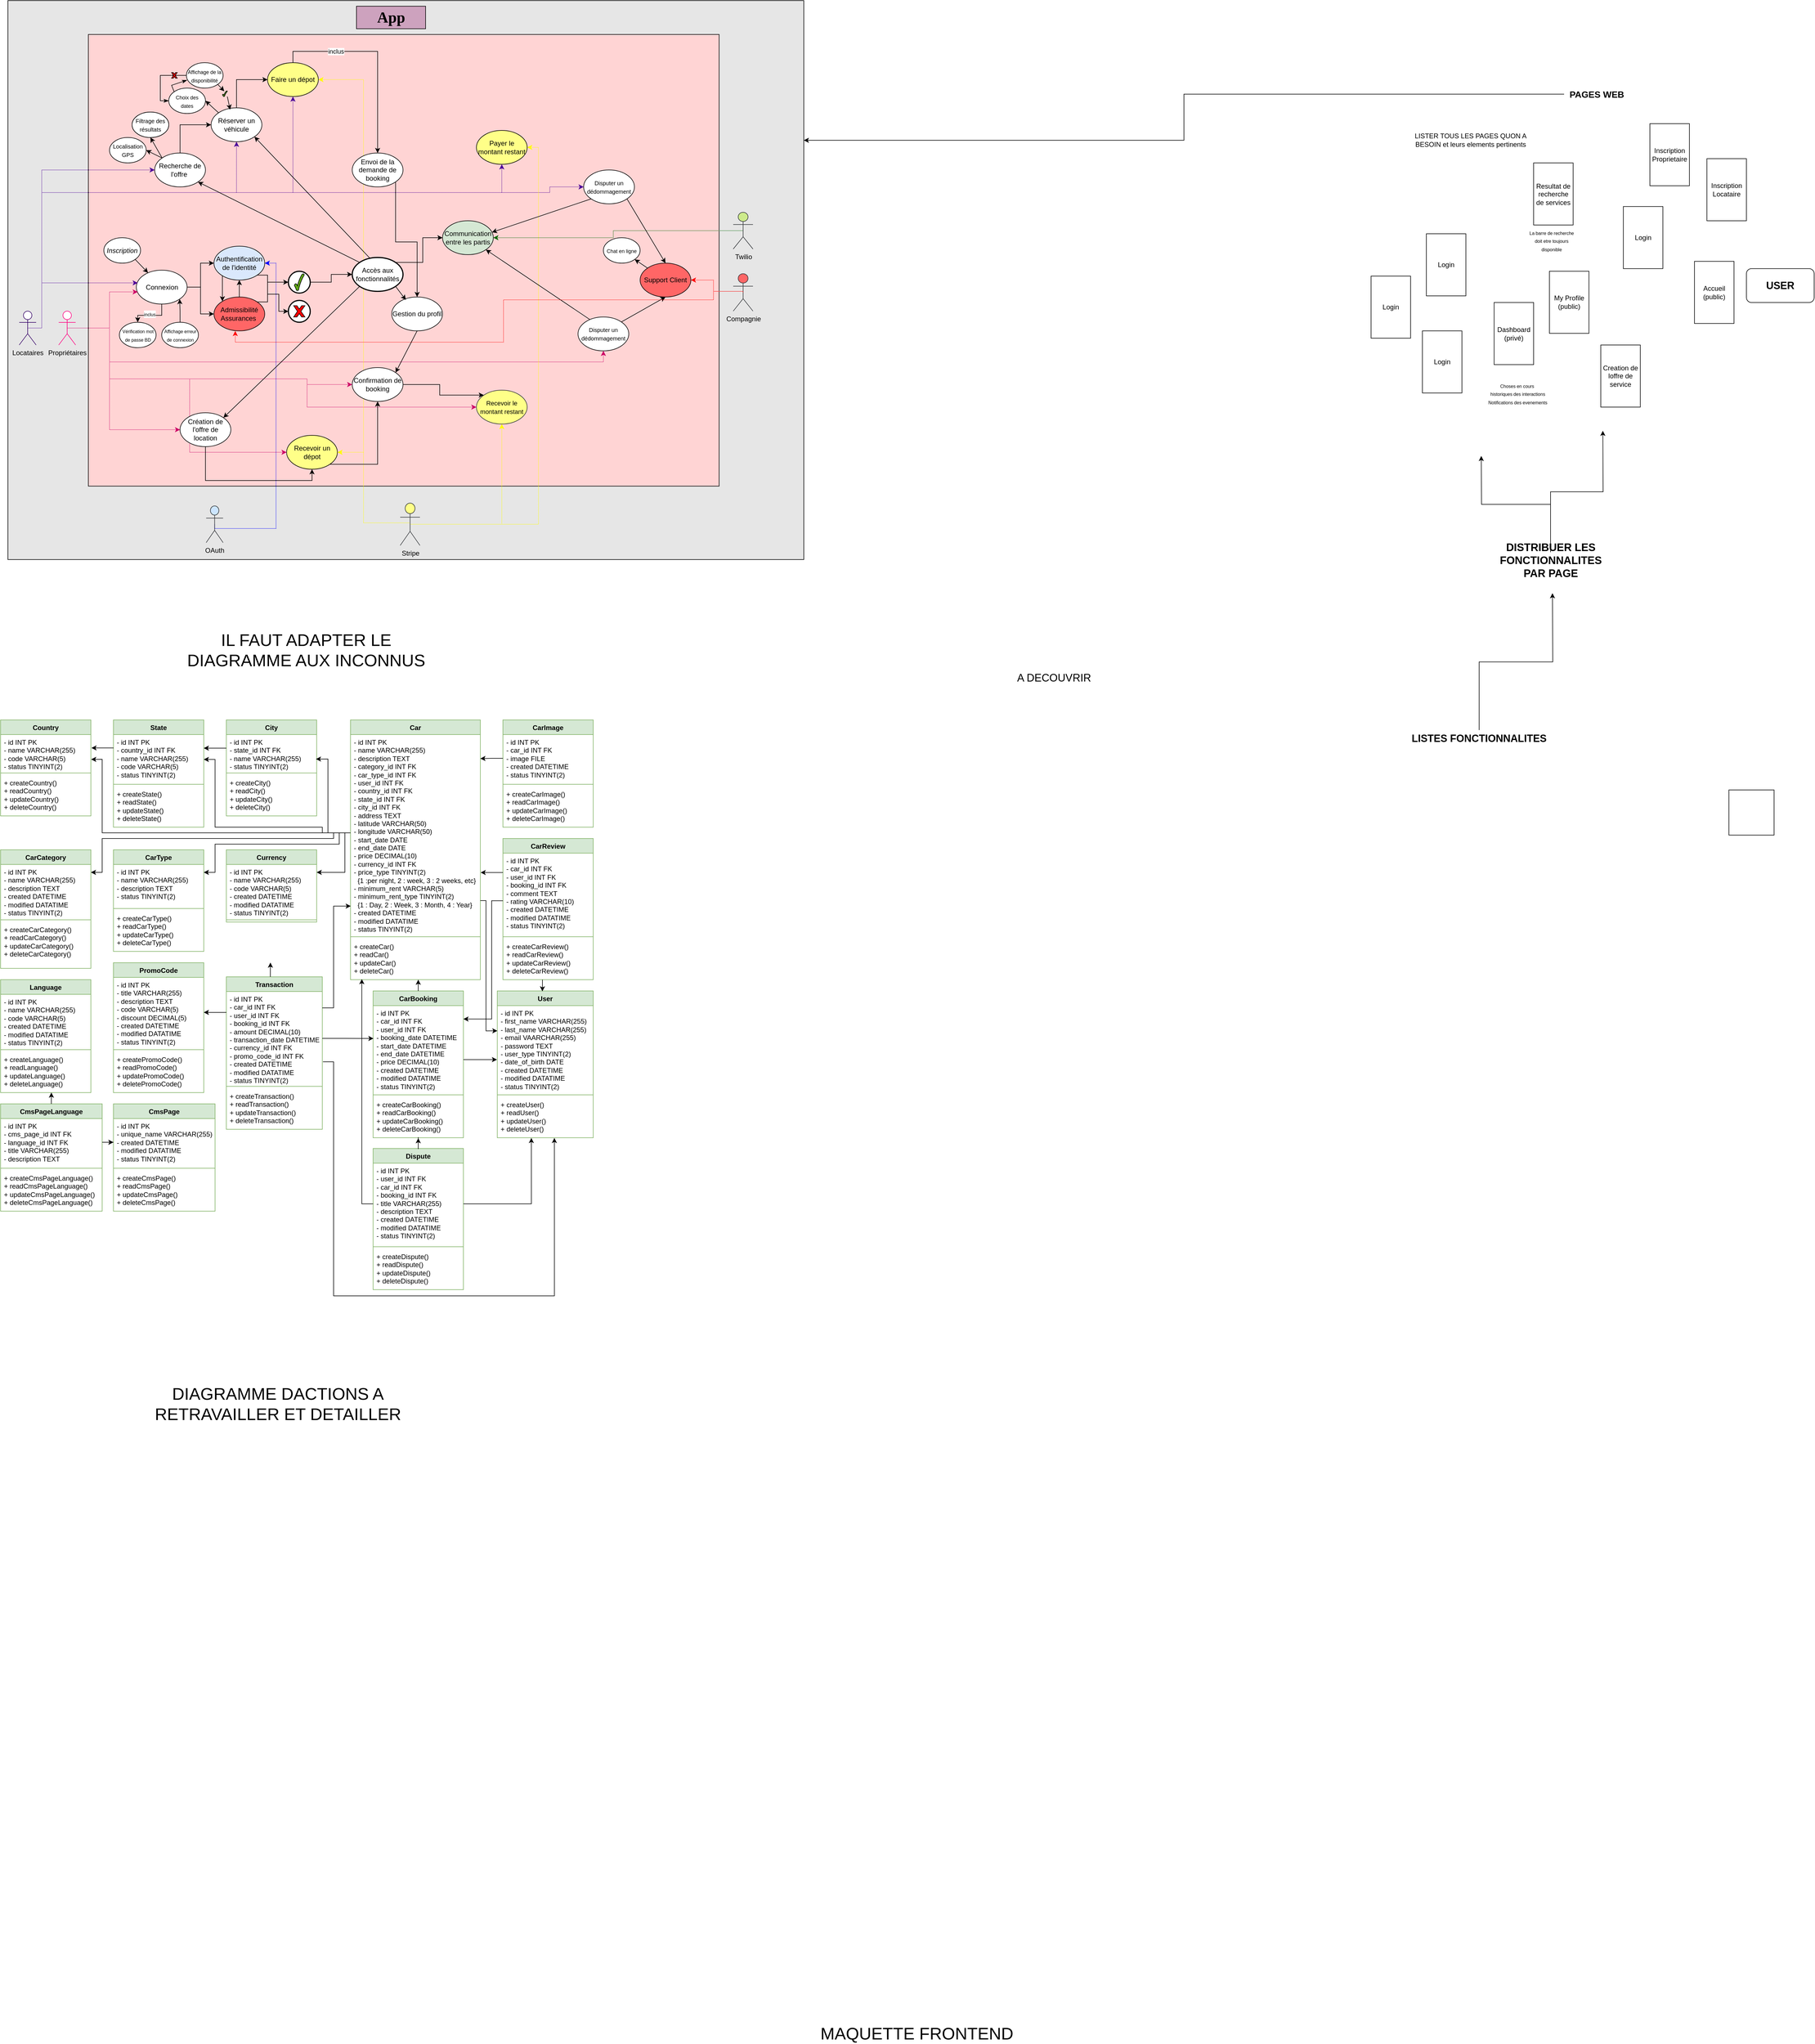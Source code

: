 <mxfile version="24.4.13" type="github">
  <diagram id="Byrdo3OI-UkdsElt1yLv" name="Page-1">
    <mxGraphModel dx="989" dy="1707" grid="0" gridSize="10" guides="1" tooltips="1" connect="1" arrows="1" fold="1" page="1" pageScale="1" pageWidth="827" pageHeight="1169" math="0" shadow="0">
      <root>
        <mxCell id="0" />
        <mxCell id="1" parent="0" />
        <mxCell id="7rkJPAag-0rSzH9ly4Sl-14" value="Country" style="swimlane;fontStyle=1;align=center;verticalAlign=top;childLayout=stackLayout;horizontal=1;startSize=26;horizontalStack=0;resizeParent=1;resizeParentMax=0;resizeLast=0;collapsible=1;marginBottom=0;whiteSpace=wrap;html=1;fillColor=#d5e8d4;strokeColor=#82b366;" parent="1" vertex="1">
          <mxGeometry x="40" y="160" width="160" height="170" as="geometry" />
        </mxCell>
        <mxCell id="7rkJPAag-0rSzH9ly4Sl-15" value="&lt;div&gt;- id INT PK&lt;/div&gt;&lt;div&gt;- name VARCHAR(255)&lt;/div&gt;&lt;div&gt;- code VARCHAR(5)&lt;/div&gt;&lt;div&gt;- status TINYINT(2)&lt;/div&gt;&lt;div&gt;&lt;br&gt;&lt;/div&gt;" style="text;strokeColor=none;fillColor=none;align=left;verticalAlign=top;spacingLeft=4;spacingRight=4;overflow=hidden;rotatable=0;points=[[0,0.5],[1,0.5]];portConstraint=eastwest;whiteSpace=wrap;html=1;" parent="7rkJPAag-0rSzH9ly4Sl-14" vertex="1">
          <mxGeometry y="26" width="160" height="64" as="geometry" />
        </mxCell>
        <mxCell id="7rkJPAag-0rSzH9ly4Sl-16" value="" style="line;strokeWidth=1;fillColor=none;align=left;verticalAlign=middle;spacingTop=-1;spacingLeft=3;spacingRight=3;rotatable=0;labelPosition=right;points=[];portConstraint=eastwest;strokeColor=inherit;" parent="7rkJPAag-0rSzH9ly4Sl-14" vertex="1">
          <mxGeometry y="90" width="160" height="8" as="geometry" />
        </mxCell>
        <mxCell id="7rkJPAag-0rSzH9ly4Sl-17" value="+ createCountry()&lt;div&gt;+ readCountry()&lt;/div&gt;&lt;div&gt;+ updateCountry()&lt;/div&gt;&lt;div&gt;+ deleteCountry()&lt;/div&gt;" style="text;strokeColor=none;fillColor=none;align=left;verticalAlign=top;spacingLeft=4;spacingRight=4;overflow=hidden;rotatable=0;points=[[0,0.5],[1,0.5]];portConstraint=eastwest;whiteSpace=wrap;html=1;" parent="7rkJPAag-0rSzH9ly4Sl-14" vertex="1">
          <mxGeometry y="98" width="160" height="72" as="geometry" />
        </mxCell>
        <mxCell id="7rkJPAag-0rSzH9ly4Sl-21" value="State" style="swimlane;fontStyle=1;align=center;verticalAlign=top;childLayout=stackLayout;horizontal=1;startSize=26;horizontalStack=0;resizeParent=1;resizeParentMax=0;resizeLast=0;collapsible=1;marginBottom=0;whiteSpace=wrap;html=1;fillColor=#d5e8d4;strokeColor=#82b366;" parent="1" vertex="1">
          <mxGeometry x="240" y="160" width="160" height="190" as="geometry">
            <mxRectangle x="254" y="160" width="100" height="30" as="alternateBounds" />
          </mxGeometry>
        </mxCell>
        <mxCell id="7rkJPAag-0rSzH9ly4Sl-22" value="&lt;div&gt;- id INT PK&lt;/div&gt;&lt;div&gt;-&amp;nbsp;country_id INT FK&lt;/div&gt;&lt;div&gt;-&amp;nbsp;name VARCHAR(255)&lt;/div&gt;&lt;div&gt;-&amp;nbsp;code VARCHAR(5)&lt;/div&gt;&lt;div&gt;- status TINYINT(2)&lt;/div&gt;&lt;div&gt;&lt;br&gt;&lt;/div&gt;" style="text;strokeColor=none;fillColor=none;align=left;verticalAlign=top;spacingLeft=4;spacingRight=4;overflow=hidden;rotatable=0;points=[[0,0.5],[1,0.5]];portConstraint=eastwest;whiteSpace=wrap;html=1;" parent="7rkJPAag-0rSzH9ly4Sl-21" vertex="1">
          <mxGeometry y="26" width="160" height="84" as="geometry" />
        </mxCell>
        <mxCell id="7rkJPAag-0rSzH9ly4Sl-23" value="" style="line;strokeWidth=1;fillColor=none;align=left;verticalAlign=middle;spacingTop=-1;spacingLeft=3;spacingRight=3;rotatable=0;labelPosition=right;points=[];portConstraint=eastwest;strokeColor=inherit;" parent="7rkJPAag-0rSzH9ly4Sl-21" vertex="1">
          <mxGeometry y="110" width="160" height="8" as="geometry" />
        </mxCell>
        <mxCell id="7rkJPAag-0rSzH9ly4Sl-24" value="+ createState()&lt;div&gt;+ readState()&lt;/div&gt;&lt;div&gt;+ updateState()&lt;/div&gt;&lt;div&gt;+ deleteState()&lt;/div&gt;" style="text;strokeColor=none;fillColor=none;align=left;verticalAlign=top;spacingLeft=4;spacingRight=4;overflow=hidden;rotatable=0;points=[[0,0.5],[1,0.5]];portConstraint=eastwest;whiteSpace=wrap;html=1;" parent="7rkJPAag-0rSzH9ly4Sl-21" vertex="1">
          <mxGeometry y="118" width="160" height="72" as="geometry" />
        </mxCell>
        <mxCell id="7rkJPAag-0rSzH9ly4Sl-26" value="City" style="swimlane;fontStyle=1;align=center;verticalAlign=top;childLayout=stackLayout;horizontal=1;startSize=26;horizontalStack=0;resizeParent=1;resizeParentMax=0;resizeLast=0;collapsible=1;marginBottom=0;whiteSpace=wrap;html=1;fillColor=#d5e8d4;strokeColor=#82b366;" parent="1" vertex="1">
          <mxGeometry x="440" y="160" width="160" height="170" as="geometry" />
        </mxCell>
        <mxCell id="7rkJPAag-0rSzH9ly4Sl-27" value="&lt;div&gt;- id INT PK&lt;/div&gt;&lt;div&gt;&lt;span style=&quot;background-color: initial;&quot;&gt;-&lt;/span&gt;&lt;span style=&quot;background-color: initial;&quot;&gt;&amp;nbsp;&lt;/span&gt;state_id INT FK&lt;/div&gt;&lt;div&gt;&lt;span style=&quot;background-color: initial;&quot;&gt;-&lt;/span&gt;&lt;span style=&quot;background-color: initial;&quot;&gt;&amp;nbsp;&lt;/span&gt;name VARCHAR(255)&lt;/div&gt;&lt;div&gt;&lt;span style=&quot;background-color: initial;&quot;&gt;-&lt;/span&gt;&lt;span style=&quot;background-color: initial;&quot;&gt;&amp;nbsp;&lt;/span&gt;status TINYINT(2)&lt;/div&gt;&lt;div&gt;&lt;br&gt;&lt;/div&gt;" style="text;strokeColor=none;fillColor=none;align=left;verticalAlign=top;spacingLeft=4;spacingRight=4;overflow=hidden;rotatable=0;points=[[0,0.5],[1,0.5]];portConstraint=eastwest;whiteSpace=wrap;html=1;" parent="7rkJPAag-0rSzH9ly4Sl-26" vertex="1">
          <mxGeometry y="26" width="160" height="64" as="geometry" />
        </mxCell>
        <mxCell id="7rkJPAag-0rSzH9ly4Sl-28" value="" style="line;strokeWidth=1;fillColor=none;align=left;verticalAlign=middle;spacingTop=-1;spacingLeft=3;spacingRight=3;rotatable=0;labelPosition=right;points=[];portConstraint=eastwest;strokeColor=inherit;" parent="7rkJPAag-0rSzH9ly4Sl-26" vertex="1">
          <mxGeometry y="90" width="160" height="8" as="geometry" />
        </mxCell>
        <mxCell id="7rkJPAag-0rSzH9ly4Sl-29" value="+ createCity()&lt;div&gt;+ readCity()&lt;/div&gt;&lt;div&gt;+ updateCity()&lt;/div&gt;&lt;div&gt;+ deleteCity()&lt;/div&gt;" style="text;strokeColor=none;fillColor=none;align=left;verticalAlign=top;spacingLeft=4;spacingRight=4;overflow=hidden;rotatable=0;points=[[0,0.5],[1,0.5]];portConstraint=eastwest;whiteSpace=wrap;html=1;" parent="7rkJPAag-0rSzH9ly4Sl-26" vertex="1">
          <mxGeometry y="98" width="160" height="72" as="geometry" />
        </mxCell>
        <mxCell id="hkhMUsUgjGcnJoiIk7ua-1" value="CarCategory" style="swimlane;fontStyle=1;align=center;verticalAlign=top;childLayout=stackLayout;horizontal=1;startSize=26;horizontalStack=0;resizeParent=1;resizeParentMax=0;resizeLast=0;collapsible=1;marginBottom=0;whiteSpace=wrap;html=1;fillColor=#d5e8d4;strokeColor=#82b366;" parent="1" vertex="1">
          <mxGeometry x="40" y="390" width="160" height="210" as="geometry" />
        </mxCell>
        <mxCell id="hkhMUsUgjGcnJoiIk7ua-2" value="&lt;div&gt;- id INT PK&lt;/div&gt;&lt;div&gt;&lt;span style=&quot;background-color: initial;&quot;&gt;-&lt;/span&gt;&lt;span style=&quot;background-color: initial;&quot;&gt;&amp;nbsp;&lt;/span&gt;name VARCHAR(255)&lt;/div&gt;&lt;div&gt;&lt;span style=&quot;background-color: initial;&quot;&gt;-&lt;/span&gt;&lt;span style=&quot;background-color: initial;&quot;&gt;&amp;nbsp;&lt;/span&gt;description TEXT&lt;/div&gt;&lt;div&gt;&lt;span style=&quot;background-color: initial;&quot;&gt;-&lt;/span&gt;&lt;span style=&quot;background-color: initial;&quot;&gt;&amp;nbsp;&lt;/span&gt;created DATETIME&lt;/div&gt;&lt;div&gt;&lt;span style=&quot;background-color: initial;&quot;&gt;-&lt;/span&gt;&lt;span style=&quot;background-color: initial;&quot;&gt;&amp;nbsp;&lt;/span&gt;modified DATATIME&lt;/div&gt;&lt;div&gt;&lt;span style=&quot;background-color: initial;&quot;&gt;-&lt;/span&gt;&lt;span style=&quot;background-color: initial;&quot;&gt;&amp;nbsp;&lt;/span&gt;status TINYINT(2)&lt;/div&gt;&lt;div&gt;&lt;br&gt;&lt;/div&gt;" style="text;strokeColor=none;fillColor=none;align=left;verticalAlign=top;spacingLeft=4;spacingRight=4;overflow=hidden;rotatable=0;points=[[0,0.5],[1,0.5]];portConstraint=eastwest;whiteSpace=wrap;html=1;" parent="hkhMUsUgjGcnJoiIk7ua-1" vertex="1">
          <mxGeometry y="26" width="160" height="94" as="geometry" />
        </mxCell>
        <mxCell id="hkhMUsUgjGcnJoiIk7ua-3" value="" style="line;strokeWidth=1;fillColor=none;align=left;verticalAlign=middle;spacingTop=-1;spacingLeft=3;spacingRight=3;rotatable=0;labelPosition=right;points=[];portConstraint=eastwest;strokeColor=inherit;" parent="hkhMUsUgjGcnJoiIk7ua-1" vertex="1">
          <mxGeometry y="120" width="160" height="8" as="geometry" />
        </mxCell>
        <mxCell id="hkhMUsUgjGcnJoiIk7ua-4" value="+ createCarCategory()&lt;div&gt;+ readCarCategory()&lt;/div&gt;&lt;div&gt;+ updateCarCategory()&lt;/div&gt;&lt;div&gt;+ deleteCarCategory()&lt;/div&gt;" style="text;strokeColor=none;fillColor=none;align=left;verticalAlign=top;spacingLeft=4;spacingRight=4;overflow=hidden;rotatable=0;points=[[0,0.5],[1,0.5]];portConstraint=eastwest;whiteSpace=wrap;html=1;" parent="hkhMUsUgjGcnJoiIk7ua-1" vertex="1">
          <mxGeometry y="128" width="160" height="82" as="geometry" />
        </mxCell>
        <mxCell id="hkhMUsUgjGcnJoiIk7ua-5" value="CarType" style="swimlane;fontStyle=1;align=center;verticalAlign=top;childLayout=stackLayout;horizontal=1;startSize=26;horizontalStack=0;resizeParent=1;resizeParentMax=0;resizeLast=0;collapsible=1;marginBottom=0;whiteSpace=wrap;html=1;fillColor=#d5e8d4;strokeColor=#82b366;" parent="1" vertex="1">
          <mxGeometry x="240" y="390" width="160" height="180" as="geometry" />
        </mxCell>
        <mxCell id="hkhMUsUgjGcnJoiIk7ua-6" value="&lt;div&gt;- id INT PK&lt;/div&gt;&lt;div&gt;&lt;span style=&quot;background-color: initial;&quot;&gt;-&lt;/span&gt;&lt;span style=&quot;background-color: initial;&quot;&gt;&amp;nbsp;&lt;/span&gt;name VARCHAR(255)&lt;/div&gt;&lt;div&gt;&lt;span style=&quot;background-color: initial;&quot;&gt;-&lt;/span&gt;&lt;span style=&quot;background-color: initial;&quot;&gt;&amp;nbsp;&lt;/span&gt;description TEXT&lt;/div&gt;&lt;div&gt;&lt;span style=&quot;background-color: initial;&quot;&gt;-&lt;/span&gt;&lt;span style=&quot;background-color: initial;&quot;&gt;&amp;nbsp;&lt;/span&gt;status TINYINT(2)&lt;/div&gt;&lt;div&gt;&lt;br&gt;&lt;/div&gt;" style="text;strokeColor=none;fillColor=none;align=left;verticalAlign=top;spacingLeft=4;spacingRight=4;overflow=hidden;rotatable=0;points=[[0,0.5],[1,0.5]];portConstraint=eastwest;whiteSpace=wrap;html=1;" parent="hkhMUsUgjGcnJoiIk7ua-5" vertex="1">
          <mxGeometry y="26" width="160" height="74" as="geometry" />
        </mxCell>
        <mxCell id="hkhMUsUgjGcnJoiIk7ua-7" value="" style="line;strokeWidth=1;fillColor=none;align=left;verticalAlign=middle;spacingTop=-1;spacingLeft=3;spacingRight=3;rotatable=0;labelPosition=right;points=[];portConstraint=eastwest;strokeColor=inherit;" parent="hkhMUsUgjGcnJoiIk7ua-5" vertex="1">
          <mxGeometry y="100" width="160" height="8" as="geometry" />
        </mxCell>
        <mxCell id="hkhMUsUgjGcnJoiIk7ua-8" value="+ createCarType()&lt;div&gt;+ readCarType()&lt;/div&gt;&lt;div&gt;+ updateCarType()&lt;/div&gt;&lt;div&gt;+ deleteCarType()&lt;/div&gt;" style="text;strokeColor=none;fillColor=none;align=left;verticalAlign=top;spacingLeft=4;spacingRight=4;overflow=hidden;rotatable=0;points=[[0,0.5],[1,0.5]];portConstraint=eastwest;whiteSpace=wrap;html=1;" parent="hkhMUsUgjGcnJoiIk7ua-5" vertex="1">
          <mxGeometry y="108" width="160" height="72" as="geometry" />
        </mxCell>
        <mxCell id="hkhMUsUgjGcnJoiIk7ua-9" value="Language" style="swimlane;fontStyle=1;align=center;verticalAlign=top;childLayout=stackLayout;horizontal=1;startSize=26;horizontalStack=0;resizeParent=1;resizeParentMax=0;resizeLast=0;collapsible=1;marginBottom=0;whiteSpace=wrap;html=1;fillColor=#d5e8d4;strokeColor=#82b366;" parent="1" vertex="1">
          <mxGeometry x="40" y="620" width="160" height="200" as="geometry" />
        </mxCell>
        <mxCell id="hkhMUsUgjGcnJoiIk7ua-10" value="&lt;div&gt;- id INT PK&lt;/div&gt;&lt;div&gt;&lt;span style=&quot;background-color: initial;&quot;&gt;-&lt;/span&gt;&lt;span style=&quot;background-color: initial;&quot;&gt;&amp;nbsp;&lt;/span&gt;name VARCHAR(255)&lt;/div&gt;&lt;div&gt;&lt;span style=&quot;background-color: initial;&quot;&gt;-&lt;/span&gt;&lt;span style=&quot;background-color: initial;&quot;&gt;&amp;nbsp;&lt;/span&gt;code VARCHAR(5)&lt;/div&gt;&lt;div&gt;&lt;span style=&quot;background-color: initial;&quot;&gt;-&lt;/span&gt;&lt;span style=&quot;background-color: initial;&quot;&gt;&amp;nbsp;&lt;/span&gt;created DATETIME&lt;/div&gt;&lt;div&gt;&lt;span style=&quot;background-color: initial;&quot;&gt;-&lt;/span&gt;&lt;span style=&quot;background-color: initial;&quot;&gt;&amp;nbsp;&lt;/span&gt;modified DATATIME&lt;/div&gt;&lt;div&gt;&lt;span style=&quot;background-color: initial;&quot;&gt;-&lt;/span&gt;&lt;span style=&quot;background-color: initial;&quot;&gt;&amp;nbsp;&lt;/span&gt;status TINYINT(2)&lt;/div&gt;&lt;div&gt;&lt;br&gt;&lt;/div&gt;" style="text;strokeColor=none;fillColor=none;align=left;verticalAlign=top;spacingLeft=4;spacingRight=4;overflow=hidden;rotatable=0;points=[[0,0.5],[1,0.5]];portConstraint=eastwest;whiteSpace=wrap;html=1;" parent="hkhMUsUgjGcnJoiIk7ua-9" vertex="1">
          <mxGeometry y="26" width="160" height="94" as="geometry" />
        </mxCell>
        <mxCell id="hkhMUsUgjGcnJoiIk7ua-11" value="" style="line;strokeWidth=1;fillColor=none;align=left;verticalAlign=middle;spacingTop=-1;spacingLeft=3;spacingRight=3;rotatable=0;labelPosition=right;points=[];portConstraint=eastwest;strokeColor=inherit;" parent="hkhMUsUgjGcnJoiIk7ua-9" vertex="1">
          <mxGeometry y="120" width="160" height="8" as="geometry" />
        </mxCell>
        <mxCell id="hkhMUsUgjGcnJoiIk7ua-12" value="+ createLanguage()&lt;div&gt;+ readLanguage()&lt;/div&gt;&lt;div&gt;+ updateLanguage()&lt;/div&gt;&lt;div&gt;+ deleteLanguage()&lt;/div&gt;" style="text;strokeColor=none;fillColor=none;align=left;verticalAlign=top;spacingLeft=4;spacingRight=4;overflow=hidden;rotatable=0;points=[[0,0.5],[1,0.5]];portConstraint=eastwest;whiteSpace=wrap;html=1;" parent="hkhMUsUgjGcnJoiIk7ua-9" vertex="1">
          <mxGeometry y="128" width="160" height="72" as="geometry" />
        </mxCell>
        <mxCell id="hkhMUsUgjGcnJoiIk7ua-13" value="Currency" style="swimlane;fontStyle=1;align=center;verticalAlign=top;childLayout=stackLayout;horizontal=1;startSize=26;horizontalStack=0;resizeParent=1;resizeParentMax=0;resizeLast=0;collapsible=1;marginBottom=0;whiteSpace=wrap;html=1;fillColor=#d5e8d4;strokeColor=#82b366;" parent="1" vertex="1">
          <mxGeometry x="440" y="390" width="160" height="128" as="geometry" />
        </mxCell>
        <mxCell id="hkhMUsUgjGcnJoiIk7ua-14" value="&lt;div&gt;- id INT PK&lt;/div&gt;&lt;div&gt;&lt;span style=&quot;background-color: initial;&quot;&gt;-&lt;/span&gt;&lt;span style=&quot;background-color: initial;&quot;&gt;&amp;nbsp;&lt;/span&gt;name VARCHAR(255)&lt;/div&gt;&lt;div&gt;&lt;span style=&quot;background-color: initial;&quot;&gt;-&lt;/span&gt;&lt;span style=&quot;background-color: initial;&quot;&gt;&amp;nbsp;&lt;/span&gt;code VARCHAR(5)&lt;/div&gt;&lt;div&gt;&lt;span style=&quot;background-color: initial;&quot;&gt;-&lt;/span&gt;&lt;span style=&quot;background-color: initial;&quot;&gt;&amp;nbsp;&lt;/span&gt;created DATETIME&lt;/div&gt;&lt;div&gt;&lt;span style=&quot;background-color: initial;&quot;&gt;-&lt;/span&gt;&lt;span style=&quot;background-color: initial;&quot;&gt;&amp;nbsp;&lt;/span&gt;modified DATATIME&lt;/div&gt;&lt;div&gt;&lt;span style=&quot;background-color: initial;&quot;&gt;-&lt;/span&gt;&lt;span style=&quot;background-color: initial;&quot;&gt;&amp;nbsp;&lt;/span&gt;status TINYINT(2)&lt;/div&gt;&lt;div&gt;&lt;br&gt;&lt;/div&gt;" style="text;strokeColor=none;fillColor=none;align=left;verticalAlign=top;spacingLeft=4;spacingRight=4;overflow=hidden;rotatable=0;points=[[0,0.5],[1,0.5]];portConstraint=eastwest;whiteSpace=wrap;html=1;" parent="hkhMUsUgjGcnJoiIk7ua-13" vertex="1">
          <mxGeometry y="26" width="160" height="94" as="geometry" />
        </mxCell>
        <mxCell id="hkhMUsUgjGcnJoiIk7ua-15" value="" style="line;strokeWidth=1;fillColor=none;align=left;verticalAlign=middle;spacingTop=-1;spacingLeft=3;spacingRight=3;rotatable=0;labelPosition=right;points=[];portConstraint=eastwest;strokeColor=inherit;" parent="hkhMUsUgjGcnJoiIk7ua-13" vertex="1">
          <mxGeometry y="120" width="160" height="8" as="geometry" />
        </mxCell>
        <mxCell id="hkhMUsUgjGcnJoiIk7ua-17" value="PromoCode" style="swimlane;fontStyle=1;align=center;verticalAlign=top;childLayout=stackLayout;horizontal=1;startSize=26;horizontalStack=0;resizeParent=1;resizeParentMax=0;resizeLast=0;collapsible=1;marginBottom=0;whiteSpace=wrap;html=1;fillColor=#d5e8d4;strokeColor=#82b366;" parent="1" vertex="1">
          <mxGeometry x="240" y="590" width="160" height="230" as="geometry" />
        </mxCell>
        <mxCell id="hkhMUsUgjGcnJoiIk7ua-18" value="&lt;div&gt;- id INT PK&lt;/div&gt;&lt;div&gt;&lt;span style=&quot;background-color: initial;&quot;&gt;-&lt;/span&gt;&lt;span style=&quot;background-color: initial;&quot;&gt;&amp;nbsp;&lt;/span&gt;title VARCHAR(255)&lt;/div&gt;&lt;div&gt;&lt;span style=&quot;background-color: initial;&quot;&gt;-&lt;/span&gt;&lt;span style=&quot;background-color: initial;&quot;&gt;&amp;nbsp;&lt;/span&gt;description TEXT&lt;/div&gt;&lt;div&gt;&lt;span style=&quot;background-color: initial;&quot;&gt;-&lt;/span&gt;&lt;span style=&quot;background-color: initial;&quot;&gt;&amp;nbsp;&lt;/span&gt;code VARCHAR(5)&lt;/div&gt;&lt;div&gt;&lt;span style=&quot;background-color: initial;&quot;&gt;-&lt;/span&gt;&lt;span style=&quot;background-color: initial;&quot;&gt;&amp;nbsp;&lt;/span&gt;discount DECIMAL(5)&lt;/div&gt;&lt;div&gt;&lt;span style=&quot;background-color: initial;&quot;&gt;-&lt;/span&gt;&lt;span style=&quot;background-color: initial;&quot;&gt;&amp;nbsp;&lt;/span&gt;created DATETIME&lt;/div&gt;&lt;div&gt;&lt;span style=&quot;background-color: initial;&quot;&gt;-&lt;/span&gt;&lt;span style=&quot;background-color: initial;&quot;&gt;&amp;nbsp;&lt;/span&gt;modified DATATIME&lt;/div&gt;&lt;div&gt;&lt;span style=&quot;background-color: initial;&quot;&gt;-&lt;/span&gt;&lt;span style=&quot;background-color: initial;&quot;&gt;&amp;nbsp;&lt;/span&gt;status TINYINT(2)&lt;/div&gt;&lt;div&gt;&lt;br&gt;&lt;/div&gt;" style="text;strokeColor=none;fillColor=none;align=left;verticalAlign=top;spacingLeft=4;spacingRight=4;overflow=hidden;rotatable=0;points=[[0,0.5],[1,0.5]];portConstraint=eastwest;whiteSpace=wrap;html=1;" parent="hkhMUsUgjGcnJoiIk7ua-17" vertex="1">
          <mxGeometry y="26" width="160" height="124" as="geometry" />
        </mxCell>
        <mxCell id="hkhMUsUgjGcnJoiIk7ua-19" value="" style="line;strokeWidth=1;fillColor=none;align=left;verticalAlign=middle;spacingTop=-1;spacingLeft=3;spacingRight=3;rotatable=0;labelPosition=right;points=[];portConstraint=eastwest;strokeColor=inherit;" parent="hkhMUsUgjGcnJoiIk7ua-17" vertex="1">
          <mxGeometry y="150" width="160" height="8" as="geometry" />
        </mxCell>
        <mxCell id="hkhMUsUgjGcnJoiIk7ua-20" value="+ createPromoCode()&lt;div&gt;+ readPromoCode()&lt;/div&gt;&lt;div&gt;+ updatePromoCode()&lt;/div&gt;&lt;div&gt;+ deletePromoCode()&lt;/div&gt;" style="text;strokeColor=none;fillColor=none;align=left;verticalAlign=top;spacingLeft=4;spacingRight=4;overflow=hidden;rotatable=0;points=[[0,0.5],[1,0.5]];portConstraint=eastwest;whiteSpace=wrap;html=1;" parent="hkhMUsUgjGcnJoiIk7ua-17" vertex="1">
          <mxGeometry y="158" width="160" height="72" as="geometry" />
        </mxCell>
        <mxCell id="hkhMUsUgjGcnJoiIk7ua-21" value="Dispute" style="swimlane;fontStyle=1;align=center;verticalAlign=top;childLayout=stackLayout;horizontal=1;startSize=26;horizontalStack=0;resizeParent=1;resizeParentMax=0;resizeLast=0;collapsible=1;marginBottom=0;whiteSpace=wrap;html=1;fillColor=#d5e8d4;strokeColor=#82b366;" parent="1" vertex="1">
          <mxGeometry x="700" y="919" width="160" height="250" as="geometry" />
        </mxCell>
        <mxCell id="hkhMUsUgjGcnJoiIk7ua-22" value="&lt;div&gt;- id INT PK&lt;/div&gt;&lt;div&gt;&lt;span style=&quot;background-color: initial;&quot;&gt;-&lt;/span&gt;&lt;span style=&quot;background-color: initial;&quot;&gt;&amp;nbsp;&lt;/span&gt;user_id INT FK&lt;/div&gt;&lt;div&gt;&lt;span style=&quot;background-color: initial;&quot;&gt;-&lt;/span&gt;&lt;span style=&quot;background-color: initial;&quot;&gt;&amp;nbsp;&lt;/span&gt;car_id INT FK&lt;/div&gt;&lt;div&gt;&lt;span style=&quot;background-color: initial;&quot;&gt;-&lt;/span&gt;&lt;span style=&quot;background-color: initial;&quot;&gt;&amp;nbsp;&lt;/span&gt;booking_id INT FK&lt;/div&gt;&lt;div&gt;&lt;span style=&quot;background-color: initial;&quot;&gt;-&lt;/span&gt;&lt;span style=&quot;background-color: initial;&quot;&gt;&amp;nbsp;&lt;/span&gt;title VARCHAR(255)&lt;/div&gt;&lt;div&gt;&lt;span style=&quot;background-color: initial;&quot;&gt;-&lt;/span&gt;&lt;span style=&quot;background-color: initial;&quot;&gt;&amp;nbsp;&lt;/span&gt;description TEXT&lt;/div&gt;&lt;div&gt;&lt;span style=&quot;background-color: initial;&quot;&gt;-&lt;/span&gt;&lt;span style=&quot;background-color: initial;&quot;&gt;&amp;nbsp;&lt;/span&gt;created DATETIME&lt;/div&gt;&lt;div&gt;&lt;span style=&quot;background-color: initial;&quot;&gt;-&lt;/span&gt;&lt;span style=&quot;background-color: initial;&quot;&gt;&amp;nbsp;&lt;/span&gt;modified DATATIME&lt;/div&gt;&lt;div&gt;&lt;span style=&quot;background-color: initial;&quot;&gt;-&lt;/span&gt;&lt;span style=&quot;background-color: initial;&quot;&gt;&amp;nbsp;&lt;/span&gt;status TINYINT(2)&lt;/div&gt;&lt;div&gt;&lt;br&gt;&lt;/div&gt;" style="text;strokeColor=none;fillColor=none;align=left;verticalAlign=top;spacingLeft=4;spacingRight=4;overflow=hidden;rotatable=0;points=[[0,0.5],[1,0.5]];portConstraint=eastwest;whiteSpace=wrap;html=1;" parent="hkhMUsUgjGcnJoiIk7ua-21" vertex="1">
          <mxGeometry y="26" width="160" height="144" as="geometry" />
        </mxCell>
        <mxCell id="hkhMUsUgjGcnJoiIk7ua-23" value="" style="line;strokeWidth=1;fillColor=none;align=left;verticalAlign=middle;spacingTop=-1;spacingLeft=3;spacingRight=3;rotatable=0;labelPosition=right;points=[];portConstraint=eastwest;strokeColor=inherit;" parent="hkhMUsUgjGcnJoiIk7ua-21" vertex="1">
          <mxGeometry y="170" width="160" height="8" as="geometry" />
        </mxCell>
        <mxCell id="hkhMUsUgjGcnJoiIk7ua-24" value="+ createDispute()&lt;div&gt;+ readDispute()&lt;/div&gt;&lt;div&gt;+ updateDispute()&lt;/div&gt;&lt;div&gt;+ deleteDispute()&lt;/div&gt;" style="text;strokeColor=none;fillColor=none;align=left;verticalAlign=top;spacingLeft=4;spacingRight=4;overflow=hidden;rotatable=0;points=[[0,0.5],[1,0.5]];portConstraint=eastwest;whiteSpace=wrap;html=1;" parent="hkhMUsUgjGcnJoiIk7ua-21" vertex="1">
          <mxGeometry y="178" width="160" height="72" as="geometry" />
        </mxCell>
        <mxCell id="hkhMUsUgjGcnJoiIk7ua-25" value="Car" style="swimlane;fontStyle=1;align=center;verticalAlign=top;childLayout=stackLayout;horizontal=1;startSize=26;horizontalStack=0;resizeParent=1;resizeParentMax=0;resizeLast=0;collapsible=1;marginBottom=0;whiteSpace=wrap;html=1;fillColor=#d5e8d4;strokeColor=#82b366;" parent="1" vertex="1">
          <mxGeometry x="660" y="160" width="230" height="460" as="geometry" />
        </mxCell>
        <mxCell id="hkhMUsUgjGcnJoiIk7ua-26" value="&lt;div&gt;- id INT PK&lt;/div&gt;&lt;div&gt;&lt;span style=&quot;background-color: initial;&quot;&gt;-&lt;/span&gt;&lt;span style=&quot;background-color: initial;&quot;&gt;&amp;nbsp;&lt;/span&gt;name VARCHAR(255)&lt;/div&gt;&lt;div&gt;&lt;span style=&quot;background-color: initial;&quot;&gt;-&lt;/span&gt;&lt;span style=&quot;background-color: initial;&quot;&gt;&amp;nbsp;&lt;/span&gt;description TEXT&lt;/div&gt;&lt;div&gt;&lt;span style=&quot;background-color: initial;&quot;&gt;-&lt;/span&gt;&lt;span style=&quot;background-color: initial;&quot;&gt;&amp;nbsp;&lt;/span&gt;category_id INT FK&lt;/div&gt;&lt;div&gt;&lt;span style=&quot;background-color: initial;&quot;&gt;-&lt;/span&gt;&lt;span style=&quot;background-color: initial;&quot;&gt;&amp;nbsp;&lt;/span&gt;car_type_id INT FK&lt;/div&gt;&lt;div&gt;&lt;span style=&quot;background-color: initial;&quot;&gt;-&lt;/span&gt;&lt;span style=&quot;background-color: initial;&quot;&gt;&amp;nbsp;&lt;/span&gt;user_id INT FK&lt;/div&gt;&lt;div&gt;&lt;span style=&quot;background-color: initial;&quot;&gt;-&lt;/span&gt;&lt;span style=&quot;background-color: initial;&quot;&gt;&amp;nbsp;&lt;/span&gt;country_id INT FK&lt;/div&gt;&lt;div&gt;&lt;span style=&quot;background-color: initial;&quot;&gt;-&lt;/span&gt;&lt;span style=&quot;background-color: initial;&quot;&gt;&amp;nbsp;&lt;/span&gt;state_id INT FK&lt;/div&gt;&lt;div&gt;&lt;span style=&quot;background-color: initial;&quot;&gt;-&lt;/span&gt;&lt;span style=&quot;background-color: initial;&quot;&gt;&amp;nbsp;&lt;/span&gt;city_id INT FK&lt;/div&gt;&lt;div&gt;&lt;span style=&quot;background-color: initial;&quot;&gt;-&lt;/span&gt;&lt;span style=&quot;background-color: initial;&quot;&gt;&amp;nbsp;&lt;/span&gt;address TEXT&lt;/div&gt;&lt;div&gt;&lt;span style=&quot;background-color: initial;&quot;&gt;-&lt;/span&gt;&lt;span style=&quot;background-color: initial;&quot;&gt;&amp;nbsp;&lt;/span&gt;latitude VARCHAR(50)&lt;/div&gt;&lt;div&gt;&lt;span style=&quot;background-color: initial;&quot;&gt;-&lt;/span&gt;&lt;span style=&quot;background-color: initial;&quot;&gt;&amp;nbsp;&lt;/span&gt;longitude VARCHAR(50)&lt;/div&gt;&lt;div&gt;&lt;span style=&quot;background-color: initial;&quot;&gt;-&lt;/span&gt;&lt;span style=&quot;background-color: initial;&quot;&gt;&amp;nbsp;&lt;/span&gt;start_date DATE&lt;/div&gt;&lt;div&gt;&lt;span style=&quot;background-color: initial;&quot;&gt;-&lt;/span&gt;&lt;span style=&quot;background-color: initial;&quot;&gt;&amp;nbsp;&lt;/span&gt;end_date DATE&lt;/div&gt;&lt;div&gt;&lt;span style=&quot;background-color: initial;&quot;&gt;-&lt;/span&gt;&lt;span style=&quot;background-color: initial;&quot;&gt;&amp;nbsp;&lt;/span&gt;price DECIMAL(10)&lt;/div&gt;&lt;div&gt;&lt;span style=&quot;background-color: initial;&quot;&gt;-&lt;/span&gt;&lt;span style=&quot;background-color: initial;&quot;&gt;&amp;nbsp;&lt;/span&gt;currency_id INT FK&lt;/div&gt;&lt;div&gt;&lt;span style=&quot;background-color: initial;&quot;&gt;-&lt;/span&gt;&lt;span style=&quot;background-color: initial;&quot;&gt;&amp;nbsp;&lt;/span&gt;price_type TINYINT(2)&lt;/div&gt;&lt;div&gt;&lt;span style=&quot;background-color: initial;&quot;&gt;&amp;nbsp;&amp;nbsp;&lt;/span&gt;{1 :per night, 2 : week, 3 : 2 weeks, etc}&lt;/div&gt;&lt;div&gt;&lt;span style=&quot;background-color: initial;&quot;&gt;-&lt;/span&gt;&lt;span style=&quot;background-color: initial;&quot;&gt;&amp;nbsp;&lt;/span&gt;minimum_rent VARCHAR(5)&lt;/div&gt;&lt;div&gt;&lt;span style=&quot;background-color: initial;&quot;&gt;-&lt;/span&gt;&lt;span style=&quot;background-color: initial;&quot;&gt;&amp;nbsp;&lt;/span&gt;minimum_rent_type TINYINT(2)&lt;/div&gt;&lt;div&gt;&amp;nbsp; {1 : Day, 2 : Week, 3 : Month, 4 : Year}&lt;/div&gt;&lt;div&gt;&lt;span style=&quot;background-color: initial;&quot;&gt;-&lt;/span&gt;&lt;span style=&quot;background-color: initial;&quot;&gt;&amp;nbsp;&lt;/span&gt;created DATETIME&lt;/div&gt;&lt;div&gt;&lt;span style=&quot;background-color: initial;&quot;&gt;-&lt;/span&gt;&lt;span style=&quot;background-color: initial;&quot;&gt;&amp;nbsp;&lt;/span&gt;modified DATATIME&lt;/div&gt;&lt;div&gt;&lt;span style=&quot;background-color: initial;&quot;&gt;-&lt;/span&gt;&lt;span style=&quot;background-color: initial;&quot;&gt;&amp;nbsp;&lt;/span&gt;status TINYINT(2)&lt;/div&gt;&lt;div&gt;&lt;br&gt;&lt;/div&gt;" style="text;strokeColor=none;fillColor=none;align=left;verticalAlign=top;spacingLeft=4;spacingRight=4;overflow=hidden;rotatable=0;points=[[0,0.5],[1,0.5]];portConstraint=eastwest;whiteSpace=wrap;html=1;" parent="hkhMUsUgjGcnJoiIk7ua-25" vertex="1">
          <mxGeometry y="26" width="230" height="354" as="geometry" />
        </mxCell>
        <mxCell id="hkhMUsUgjGcnJoiIk7ua-27" value="" style="line;strokeWidth=1;fillColor=none;align=left;verticalAlign=middle;spacingTop=-1;spacingLeft=3;spacingRight=3;rotatable=0;labelPosition=right;points=[];portConstraint=eastwest;strokeColor=inherit;" parent="hkhMUsUgjGcnJoiIk7ua-25" vertex="1">
          <mxGeometry y="380" width="230" height="8" as="geometry" />
        </mxCell>
        <mxCell id="hkhMUsUgjGcnJoiIk7ua-28" value="+ createCar()&lt;div&gt;+ readCar()&lt;/div&gt;&lt;div&gt;+ updateCar()&lt;/div&gt;&lt;div&gt;+ deleteCar()&lt;/div&gt;" style="text;strokeColor=none;fillColor=none;align=left;verticalAlign=top;spacingLeft=4;spacingRight=4;overflow=hidden;rotatable=0;points=[[0,0.5],[1,0.5]];portConstraint=eastwest;whiteSpace=wrap;html=1;" parent="hkhMUsUgjGcnJoiIk7ua-25" vertex="1">
          <mxGeometry y="388" width="230" height="72" as="geometry" />
        </mxCell>
        <mxCell id="hkhMUsUgjGcnJoiIk7ua-29" style="edgeStyle=orthogonalEdgeStyle;rounded=0;orthogonalLoop=1;jettySize=auto;html=1;exitX=1;exitY=0.5;exitDx=0;exitDy=0;" parent="hkhMUsUgjGcnJoiIk7ua-25" source="hkhMUsUgjGcnJoiIk7ua-26" target="hkhMUsUgjGcnJoiIk7ua-26" edge="1">
          <mxGeometry relative="1" as="geometry" />
        </mxCell>
        <mxCell id="hkhMUsUgjGcnJoiIk7ua-31" value="CarBooking" style="swimlane;fontStyle=1;align=center;verticalAlign=top;childLayout=stackLayout;horizontal=1;startSize=26;horizontalStack=0;resizeParent=1;resizeParentMax=0;resizeLast=0;collapsible=1;marginBottom=0;whiteSpace=wrap;html=1;fillColor=#d5e8d4;strokeColor=#82b366;" parent="1" vertex="1">
          <mxGeometry x="700" y="640" width="160" height="260" as="geometry" />
        </mxCell>
        <mxCell id="hkhMUsUgjGcnJoiIk7ua-32" value="&lt;div&gt;- id INT PK&lt;/div&gt;&lt;div&gt;&lt;span style=&quot;background-color: initial;&quot;&gt;-&lt;/span&gt;&lt;span style=&quot;background-color: initial;&quot;&gt;&amp;nbsp;&lt;/span&gt;car_id INT FK&lt;/div&gt;&lt;div&gt;&lt;span style=&quot;background-color: initial;&quot;&gt;-&lt;/span&gt;&lt;span style=&quot;background-color: initial;&quot;&gt;&amp;nbsp;&lt;/span&gt;user_id INT FK&lt;/div&gt;&lt;div&gt;&lt;span style=&quot;background-color: initial;&quot;&gt;-&lt;/span&gt;&lt;span style=&quot;background-color: initial;&quot;&gt;&amp;nbsp;&lt;/span&gt;booking_date DATETIME&lt;/div&gt;&lt;div&gt;&lt;span style=&quot;background-color: initial;&quot;&gt;-&lt;/span&gt;&lt;span style=&quot;background-color: initial;&quot;&gt;&amp;nbsp;&lt;/span&gt;start_date DATETIME&lt;/div&gt;&lt;div&gt;&lt;span style=&quot;background-color: initial;&quot;&gt;-&lt;/span&gt;&lt;span style=&quot;background-color: initial;&quot;&gt;&amp;nbsp;&lt;/span&gt;end_date DATETIME&lt;/div&gt;&lt;div&gt;&lt;span style=&quot;background-color: initial;&quot;&gt;-&lt;/span&gt;&lt;span style=&quot;background-color: initial;&quot;&gt;&amp;nbsp;&lt;/span&gt;price DECIMAL(10)&lt;/div&gt;&lt;div&gt;&lt;span style=&quot;background-color: initial;&quot;&gt;-&lt;/span&gt;&lt;span style=&quot;background-color: initial;&quot;&gt;&amp;nbsp;&lt;/span&gt;created DATETIME&lt;/div&gt;&lt;div&gt;&lt;span style=&quot;background-color: initial;&quot;&gt;-&lt;/span&gt;&lt;span style=&quot;background-color: initial;&quot;&gt;&amp;nbsp;&lt;/span&gt;modified DATATIME&lt;/div&gt;&lt;div&gt;&lt;span style=&quot;background-color: initial;&quot;&gt;-&lt;/span&gt;&lt;span style=&quot;background-color: initial;&quot;&gt;&amp;nbsp;&lt;/span&gt;status TINYINT(2)&lt;/div&gt;&lt;div&gt;&lt;br&gt;&lt;/div&gt;" style="text;strokeColor=none;fillColor=none;align=left;verticalAlign=top;spacingLeft=4;spacingRight=4;overflow=hidden;rotatable=0;points=[[0,0.5],[1,0.5]];portConstraint=eastwest;whiteSpace=wrap;html=1;" parent="hkhMUsUgjGcnJoiIk7ua-31" vertex="1">
          <mxGeometry y="26" width="160" height="154" as="geometry" />
        </mxCell>
        <mxCell id="hkhMUsUgjGcnJoiIk7ua-33" value="" style="line;strokeWidth=1;fillColor=none;align=left;verticalAlign=middle;spacingTop=-1;spacingLeft=3;spacingRight=3;rotatable=0;labelPosition=right;points=[];portConstraint=eastwest;strokeColor=inherit;" parent="hkhMUsUgjGcnJoiIk7ua-31" vertex="1">
          <mxGeometry y="180" width="160" height="8" as="geometry" />
        </mxCell>
        <mxCell id="hkhMUsUgjGcnJoiIk7ua-34" value="+ createCarBooking()&lt;div&gt;+ readCar&lt;span style=&quot;background-color: initial;&quot;&gt;Booking&lt;/span&gt;&lt;span style=&quot;background-color: initial;&quot;&gt;()&lt;/span&gt;&lt;/div&gt;&lt;div&gt;+ updateCar&lt;span style=&quot;background-color: initial;&quot;&gt;Booking&lt;/span&gt;&lt;span style=&quot;background-color: initial;&quot;&gt;()&lt;/span&gt;&lt;/div&gt;&lt;div&gt;+ deleteCar&lt;span style=&quot;background-color: initial;&quot;&gt;Booking&lt;/span&gt;&lt;span style=&quot;background-color: initial;&quot;&gt;()&lt;/span&gt;&lt;/div&gt;" style="text;strokeColor=none;fillColor=none;align=left;verticalAlign=top;spacingLeft=4;spacingRight=4;overflow=hidden;rotatable=0;points=[[0,0.5],[1,0.5]];portConstraint=eastwest;whiteSpace=wrap;html=1;" parent="hkhMUsUgjGcnJoiIk7ua-31" vertex="1">
          <mxGeometry y="188" width="160" height="72" as="geometry" />
        </mxCell>
        <mxCell id="hkhMUsUgjGcnJoiIk7ua-35" value="User" style="swimlane;fontStyle=1;align=center;verticalAlign=top;childLayout=stackLayout;horizontal=1;startSize=26;horizontalStack=0;resizeParent=1;resizeParentMax=0;resizeLast=0;collapsible=1;marginBottom=0;whiteSpace=wrap;html=1;fillColor=#d5e8d4;strokeColor=#82b366;" parent="1" vertex="1">
          <mxGeometry x="920" y="640" width="170" height="260" as="geometry" />
        </mxCell>
        <mxCell id="hkhMUsUgjGcnJoiIk7ua-36" value="&lt;div&gt;- id INT PK&lt;/div&gt;&lt;div&gt;&lt;span style=&quot;background-color: initial;&quot;&gt;-&lt;/span&gt;&lt;span style=&quot;background-color: initial;&quot;&gt;&amp;nbsp;&lt;/span&gt;first_name VARCHAR(255)&lt;/div&gt;&lt;div&gt;&lt;span style=&quot;background-color: initial;&quot;&gt;-&lt;/span&gt;&lt;span style=&quot;background-color: initial;&quot;&gt;&amp;nbsp;&lt;/span&gt;last_name VARCHAR(255)&lt;/div&gt;&lt;div&gt;&lt;span style=&quot;background-color: initial;&quot;&gt;-&lt;/span&gt;&lt;span style=&quot;background-color: initial;&quot;&gt;&amp;nbsp;&lt;/span&gt;email VAARCHAR(255)&lt;/div&gt;&lt;div&gt;&lt;span style=&quot;background-color: initial;&quot;&gt;-&lt;/span&gt;&lt;span style=&quot;background-color: initial;&quot;&gt;&amp;nbsp;&lt;/span&gt;password TEXT&lt;/div&gt;&lt;div&gt;&lt;span style=&quot;background-color: initial;&quot;&gt;-&lt;/span&gt;&lt;span style=&quot;background-color: initial;&quot;&gt;&amp;nbsp;&lt;/span&gt;user_type TINYINT(2)&lt;/div&gt;&lt;div&gt;&lt;span style=&quot;background-color: initial;&quot;&gt;-&lt;/span&gt;&lt;span style=&quot;background-color: initial;&quot;&gt;&amp;nbsp;&lt;/span&gt;date_of_birth DATE&lt;/div&gt;&lt;div&gt;&lt;span style=&quot;background-color: initial;&quot;&gt;-&lt;/span&gt;&lt;span style=&quot;background-color: initial;&quot;&gt;&amp;nbsp;&lt;/span&gt;created DATETIME&lt;/div&gt;&lt;div&gt;&lt;span style=&quot;background-color: initial;&quot;&gt;-&lt;/span&gt;&lt;span style=&quot;background-color: initial;&quot;&gt;&amp;nbsp;&lt;/span&gt;modified DATATIME&lt;/div&gt;&lt;div&gt;&lt;span style=&quot;background-color: initial;&quot;&gt;-&lt;/span&gt;&lt;span style=&quot;background-color: initial;&quot;&gt;&amp;nbsp;&lt;/span&gt;status TINYINT(2)&lt;/div&gt;&lt;div&gt;&lt;br&gt;&lt;/div&gt;" style="text;strokeColor=none;fillColor=none;align=left;verticalAlign=top;spacingLeft=4;spacingRight=4;overflow=hidden;rotatable=0;points=[[0,0.5],[1,0.5]];portConstraint=eastwest;whiteSpace=wrap;html=1;" parent="hkhMUsUgjGcnJoiIk7ua-35" vertex="1">
          <mxGeometry y="26" width="170" height="154" as="geometry" />
        </mxCell>
        <mxCell id="hkhMUsUgjGcnJoiIk7ua-37" value="" style="line;strokeWidth=1;fillColor=none;align=left;verticalAlign=middle;spacingTop=-1;spacingLeft=3;spacingRight=3;rotatable=0;labelPosition=right;points=[];portConstraint=eastwest;strokeColor=inherit;" parent="hkhMUsUgjGcnJoiIk7ua-35" vertex="1">
          <mxGeometry y="180" width="170" height="8" as="geometry" />
        </mxCell>
        <mxCell id="hkhMUsUgjGcnJoiIk7ua-38" value="+ createUser()&lt;div&gt;+ readUser&lt;span style=&quot;background-color: initial;&quot;&gt;()&lt;/span&gt;&lt;/div&gt;&lt;div&gt;+ updateUser&lt;span style=&quot;background-color: initial;&quot;&gt;()&lt;/span&gt;&lt;/div&gt;&lt;div&gt;+ deleteUser&lt;span style=&quot;background-color: initial;&quot;&gt;()&lt;/span&gt;&lt;/div&gt;" style="text;strokeColor=none;fillColor=none;align=left;verticalAlign=top;spacingLeft=4;spacingRight=4;overflow=hidden;rotatable=0;points=[[0,0.5],[1,0.5]];portConstraint=eastwest;whiteSpace=wrap;html=1;" parent="hkhMUsUgjGcnJoiIk7ua-35" vertex="1">
          <mxGeometry y="188" width="170" height="72" as="geometry" />
        </mxCell>
        <mxCell id="hkhMUsUgjGcnJoiIk7ua-39" value="CarImage" style="swimlane;fontStyle=1;align=center;verticalAlign=top;childLayout=stackLayout;horizontal=1;startSize=26;horizontalStack=0;resizeParent=1;resizeParentMax=0;resizeLast=0;collapsible=1;marginBottom=0;whiteSpace=wrap;html=1;fillColor=#d5e8d4;strokeColor=#82b366;" parent="1" vertex="1">
          <mxGeometry x="930" y="160" width="160" height="190" as="geometry" />
        </mxCell>
        <mxCell id="hkhMUsUgjGcnJoiIk7ua-40" value="&lt;div&gt;- id INT PK&lt;/div&gt;&lt;div&gt;&lt;span style=&quot;background-color: initial;&quot;&gt;-&lt;/span&gt;&lt;span style=&quot;background-color: initial;&quot;&gt;&amp;nbsp;&lt;/span&gt;car_id INT FK&lt;/div&gt;&lt;div&gt;&lt;span style=&quot;background-color: initial;&quot;&gt;-&lt;/span&gt;&lt;span style=&quot;background-color: initial;&quot;&gt;&amp;nbsp;&lt;/span&gt;image FILE&lt;/div&gt;&lt;div&gt;&lt;span style=&quot;background-color: initial;&quot;&gt;-&lt;/span&gt;&lt;span style=&quot;background-color: initial;&quot;&gt;&amp;nbsp;&lt;/span&gt;created DATETIME&lt;/div&gt;&lt;div&gt;&lt;span style=&quot;background-color: initial;&quot;&gt;-&lt;/span&gt;&lt;span style=&quot;background-color: initial;&quot;&gt;&amp;nbsp;&lt;/span&gt;status TINYINT(2)&lt;/div&gt;&lt;div&gt;&lt;br&gt;&lt;/div&gt;" style="text;strokeColor=none;fillColor=none;align=left;verticalAlign=top;spacingLeft=4;spacingRight=4;overflow=hidden;rotatable=0;points=[[0,0.5],[1,0.5]];portConstraint=eastwest;whiteSpace=wrap;html=1;" parent="hkhMUsUgjGcnJoiIk7ua-39" vertex="1">
          <mxGeometry y="26" width="160" height="84" as="geometry" />
        </mxCell>
        <mxCell id="hkhMUsUgjGcnJoiIk7ua-41" value="" style="line;strokeWidth=1;fillColor=none;align=left;verticalAlign=middle;spacingTop=-1;spacingLeft=3;spacingRight=3;rotatable=0;labelPosition=right;points=[];portConstraint=eastwest;strokeColor=inherit;" parent="hkhMUsUgjGcnJoiIk7ua-39" vertex="1">
          <mxGeometry y="110" width="160" height="8" as="geometry" />
        </mxCell>
        <mxCell id="hkhMUsUgjGcnJoiIk7ua-42" value="+ createCarImage()&lt;div&gt;+ readCar&lt;span style=&quot;background-color: initial;&quot;&gt;Image&lt;/span&gt;&lt;span style=&quot;background-color: initial;&quot;&gt;()&lt;/span&gt;&lt;/div&gt;&lt;div&gt;+ updateCar&lt;span style=&quot;background-color: initial;&quot;&gt;Image&lt;/span&gt;&lt;span style=&quot;background-color: initial;&quot;&gt;()&lt;/span&gt;&lt;/div&gt;&lt;div&gt;+ deleteCar&lt;span style=&quot;background-color: initial;&quot;&gt;Image&lt;/span&gt;&lt;span style=&quot;background-color: initial;&quot;&gt;()&lt;/span&gt;&lt;/div&gt;" style="text;strokeColor=none;fillColor=none;align=left;verticalAlign=top;spacingLeft=4;spacingRight=4;overflow=hidden;rotatable=0;points=[[0,0.5],[1,0.5]];portConstraint=eastwest;whiteSpace=wrap;html=1;" parent="hkhMUsUgjGcnJoiIk7ua-39" vertex="1">
          <mxGeometry y="118" width="160" height="72" as="geometry" />
        </mxCell>
        <mxCell id="hkhMUsUgjGcnJoiIk7ua-43" value="CarReview" style="swimlane;fontStyle=1;align=center;verticalAlign=top;childLayout=stackLayout;horizontal=1;startSize=26;horizontalStack=0;resizeParent=1;resizeParentMax=0;resizeLast=0;collapsible=1;marginBottom=0;whiteSpace=wrap;html=1;fillColor=#d5e8d4;strokeColor=#82b366;" parent="1" vertex="1">
          <mxGeometry x="930" y="370" width="160" height="250" as="geometry" />
        </mxCell>
        <mxCell id="hkhMUsUgjGcnJoiIk7ua-44" value="&lt;div&gt;- id INT PK&lt;/div&gt;&lt;div&gt;&lt;span style=&quot;background-color: initial;&quot;&gt;-&lt;/span&gt;&lt;span style=&quot;background-color: initial;&quot;&gt;&amp;nbsp;&lt;/span&gt;car_id INT FK&lt;/div&gt;&lt;div&gt;&lt;span style=&quot;background-color: initial;&quot;&gt;-&lt;/span&gt;&lt;span style=&quot;background-color: initial;&quot;&gt;&amp;nbsp;&lt;/span&gt;user_id INT FK&lt;/div&gt;&lt;div&gt;&lt;span style=&quot;background-color: initial;&quot;&gt;-&lt;/span&gt;&lt;span style=&quot;background-color: initial;&quot;&gt;&amp;nbsp;&lt;/span&gt;booking_id INT FK&lt;/div&gt;&lt;div&gt;&lt;span style=&quot;background-color: initial;&quot;&gt;-&lt;/span&gt;&lt;span style=&quot;background-color: initial;&quot;&gt;&amp;nbsp;&lt;/span&gt;comment TEXT&lt;/div&gt;&lt;div&gt;&lt;span style=&quot;background-color: initial;&quot;&gt;-&lt;/span&gt;&lt;span style=&quot;background-color: initial;&quot;&gt;&amp;nbsp;&lt;/span&gt;rating VARCHAR(10)&lt;/div&gt;&lt;div&gt;&lt;span style=&quot;background-color: initial;&quot;&gt;-&lt;/span&gt;&lt;span style=&quot;background-color: initial;&quot;&gt;&amp;nbsp;&lt;/span&gt;created DATETIME&lt;/div&gt;&lt;div&gt;&lt;span style=&quot;background-color: initial;&quot;&gt;-&lt;/span&gt;&lt;span style=&quot;background-color: initial;&quot;&gt;&amp;nbsp;&lt;/span&gt;modified DATATIME&lt;/div&gt;&lt;div&gt;&lt;span style=&quot;background-color: initial;&quot;&gt;-&lt;/span&gt;&lt;span style=&quot;background-color: initial;&quot;&gt;&amp;nbsp;&lt;/span&gt;status TINYINT(2)&lt;/div&gt;&lt;div&gt;&lt;br&gt;&lt;/div&gt;" style="text;strokeColor=none;fillColor=none;align=left;verticalAlign=top;spacingLeft=4;spacingRight=4;overflow=hidden;rotatable=0;points=[[0,0.5],[1,0.5]];portConstraint=eastwest;whiteSpace=wrap;html=1;" parent="hkhMUsUgjGcnJoiIk7ua-43" vertex="1">
          <mxGeometry y="26" width="160" height="144" as="geometry" />
        </mxCell>
        <mxCell id="hkhMUsUgjGcnJoiIk7ua-45" value="" style="line;strokeWidth=1;fillColor=none;align=left;verticalAlign=middle;spacingTop=-1;spacingLeft=3;spacingRight=3;rotatable=0;labelPosition=right;points=[];portConstraint=eastwest;strokeColor=inherit;" parent="hkhMUsUgjGcnJoiIk7ua-43" vertex="1">
          <mxGeometry y="170" width="160" height="8" as="geometry" />
        </mxCell>
        <mxCell id="hkhMUsUgjGcnJoiIk7ua-46" value="+ createCarReview()&lt;div&gt;+ readCarReview&lt;span style=&quot;background-color: initial;&quot;&gt;()&lt;/span&gt;&lt;/div&gt;&lt;div&gt;+ updateCarReview&lt;span style=&quot;background-color: initial;&quot;&gt;()&lt;/span&gt;&lt;/div&gt;&lt;div&gt;+ deleteCarReview&lt;span style=&quot;background-color: initial;&quot;&gt;()&lt;/span&gt;&lt;/div&gt;" style="text;strokeColor=none;fillColor=none;align=left;verticalAlign=top;spacingLeft=4;spacingRight=4;overflow=hidden;rotatable=0;points=[[0,0.5],[1,0.5]];portConstraint=eastwest;whiteSpace=wrap;html=1;" parent="hkhMUsUgjGcnJoiIk7ua-43" vertex="1">
          <mxGeometry y="178" width="160" height="72" as="geometry" />
        </mxCell>
        <mxCell id="hkhMUsUgjGcnJoiIk7ua-47" value="Transaction" style="swimlane;fontStyle=1;align=center;verticalAlign=top;childLayout=stackLayout;horizontal=1;startSize=26;horizontalStack=0;resizeParent=1;resizeParentMax=0;resizeLast=0;collapsible=1;marginBottom=0;whiteSpace=wrap;html=1;fillColor=#d5e8d4;strokeColor=#82b366;" parent="1" vertex="1">
          <mxGeometry x="440" y="615" width="170" height="270" as="geometry" />
        </mxCell>
        <mxCell id="hkhMUsUgjGcnJoiIk7ua-48" value="&lt;div&gt;- id INT PK&lt;/div&gt;&lt;div&gt;&lt;span style=&quot;background-color: initial;&quot;&gt;-&lt;/span&gt;&lt;span style=&quot;background-color: initial;&quot;&gt;&amp;nbsp;&lt;/span&gt;car_id INT FK&lt;/div&gt;&lt;div&gt;&lt;span style=&quot;background-color: initial;&quot;&gt;-&lt;/span&gt;&lt;span style=&quot;background-color: initial;&quot;&gt;&amp;nbsp;&lt;/span&gt;user_id INT FK&lt;/div&gt;&lt;div&gt;&lt;span style=&quot;background-color: initial;&quot;&gt;-&lt;/span&gt;&lt;span style=&quot;background-color: initial;&quot;&gt;&amp;nbsp;&lt;/span&gt;booking_id INT FK&lt;/div&gt;&lt;div&gt;&lt;span style=&quot;background-color: initial;&quot;&gt;-&lt;/span&gt;&lt;span style=&quot;background-color: initial;&quot;&gt;&amp;nbsp;&lt;/span&gt;amount DECIMAL(10)&lt;/div&gt;&lt;div&gt;&lt;span style=&quot;background-color: initial;&quot;&gt;-&lt;/span&gt;&lt;span style=&quot;background-color: initial;&quot;&gt;&amp;nbsp;&lt;/span&gt;transaction_date DATETIME&lt;/div&gt;&lt;div&gt;&lt;span style=&quot;background-color: initial;&quot;&gt;-&lt;/span&gt;&lt;span style=&quot;background-color: initial;&quot;&gt;&amp;nbsp;&lt;/span&gt;currency_id INT FK&lt;/div&gt;&lt;div&gt;&lt;span style=&quot;background-color: initial;&quot;&gt;-&lt;/span&gt;&lt;span style=&quot;background-color: initial;&quot;&gt;&amp;nbsp;&lt;/span&gt;promo_code_id INT FK&lt;/div&gt;&lt;div&gt;&lt;span style=&quot;background-color: initial;&quot;&gt;-&lt;/span&gt;&lt;span style=&quot;background-color: initial;&quot;&gt;&amp;nbsp;&lt;/span&gt;created DATETIME&lt;/div&gt;&lt;div&gt;&lt;span style=&quot;background-color: initial;&quot;&gt;-&lt;/span&gt;&lt;span style=&quot;background-color: initial;&quot;&gt;&amp;nbsp;&lt;/span&gt;modified DATATIME&lt;/div&gt;&lt;div&gt;&lt;span style=&quot;background-color: initial;&quot;&gt;-&lt;/span&gt;&lt;span style=&quot;background-color: initial;&quot;&gt;&amp;nbsp;&lt;/span&gt;status TINYINT(2)&lt;/div&gt;&lt;div&gt;&lt;br&gt;&lt;/div&gt;" style="text;strokeColor=none;fillColor=none;align=left;verticalAlign=top;spacingLeft=4;spacingRight=4;overflow=hidden;rotatable=0;points=[[0,0.5],[1,0.5]];portConstraint=eastwest;whiteSpace=wrap;html=1;" parent="hkhMUsUgjGcnJoiIk7ua-47" vertex="1">
          <mxGeometry y="26" width="170" height="164" as="geometry" />
        </mxCell>
        <mxCell id="hkhMUsUgjGcnJoiIk7ua-49" value="" style="line;strokeWidth=1;fillColor=none;align=left;verticalAlign=middle;spacingTop=-1;spacingLeft=3;spacingRight=3;rotatable=0;labelPosition=right;points=[];portConstraint=eastwest;strokeColor=inherit;" parent="hkhMUsUgjGcnJoiIk7ua-47" vertex="1">
          <mxGeometry y="190" width="170" height="8" as="geometry" />
        </mxCell>
        <mxCell id="hkhMUsUgjGcnJoiIk7ua-50" value="+ createTransaction()&lt;div&gt;+ readTransaction&lt;span style=&quot;background-color: initial;&quot;&gt;()&lt;/span&gt;&lt;/div&gt;&lt;div&gt;+ updateTransaction&lt;span style=&quot;background-color: initial;&quot;&gt;()&lt;/span&gt;&lt;/div&gt;&lt;div&gt;+ deleteTransaction&lt;span style=&quot;background-color: initial;&quot;&gt;()&lt;/span&gt;&lt;/div&gt;" style="text;strokeColor=none;fillColor=none;align=left;verticalAlign=top;spacingLeft=4;spacingRight=4;overflow=hidden;rotatable=0;points=[[0,0.5],[1,0.5]];portConstraint=eastwest;whiteSpace=wrap;html=1;" parent="hkhMUsUgjGcnJoiIk7ua-47" vertex="1">
          <mxGeometry y="198" width="170" height="72" as="geometry" />
        </mxCell>
        <mxCell id="hkhMUsUgjGcnJoiIk7ua-76" style="edgeStyle=orthogonalEdgeStyle;rounded=0;orthogonalLoop=1;jettySize=auto;html=1;entryX=1.002;entryY=0.69;entryDx=0;entryDy=0;entryPerimeter=0;" parent="1" source="hkhMUsUgjGcnJoiIk7ua-43" target="hkhMUsUgjGcnJoiIk7ua-26" edge="1">
          <mxGeometry relative="1" as="geometry">
            <Array as="points">
              <mxPoint x="900" y="430" />
            </Array>
          </mxGeometry>
        </mxCell>
        <mxCell id="hkhMUsUgjGcnJoiIk7ua-78" style="edgeStyle=orthogonalEdgeStyle;rounded=0;orthogonalLoop=1;jettySize=auto;html=1;entryX=0.004;entryY=0.378;entryDx=0;entryDy=0;entryPerimeter=0;" parent="1" source="hkhMUsUgjGcnJoiIk7ua-48" target="hkhMUsUgjGcnJoiIk7ua-32" edge="1">
          <mxGeometry relative="1" as="geometry">
            <Array as="points">
              <mxPoint x="650" y="724" />
              <mxPoint x="650" y="724" />
            </Array>
          </mxGeometry>
        </mxCell>
        <mxCell id="hkhMUsUgjGcnJoiIk7ua-79" style="edgeStyle=orthogonalEdgeStyle;rounded=0;orthogonalLoop=1;jettySize=auto;html=1;entryX=-0.003;entryY=0.621;entryDx=0;entryDy=0;entryPerimeter=0;" parent="1" source="hkhMUsUgjGcnJoiIk7ua-32" target="hkhMUsUgjGcnJoiIk7ua-36" edge="1">
          <mxGeometry relative="1" as="geometry">
            <Array as="points">
              <mxPoint x="910" y="762" />
            </Array>
          </mxGeometry>
        </mxCell>
        <mxCell id="hkhMUsUgjGcnJoiIk7ua-81" style="edgeStyle=orthogonalEdgeStyle;rounded=0;orthogonalLoop=1;jettySize=auto;html=1;entryX=0.002;entryY=0.858;entryDx=0;entryDy=0;entryPerimeter=0;" parent="1" source="hkhMUsUgjGcnJoiIk7ua-48" target="hkhMUsUgjGcnJoiIk7ua-26" edge="1">
          <mxGeometry relative="1" as="geometry">
            <Array as="points">
              <mxPoint x="630" y="670" />
              <mxPoint x="630" y="490" />
            </Array>
          </mxGeometry>
        </mxCell>
        <mxCell id="hkhMUsUgjGcnJoiIk7ua-82" style="edgeStyle=orthogonalEdgeStyle;rounded=0;orthogonalLoop=1;jettySize=auto;html=1;exitX=1.007;exitY=0.759;exitDx=0;exitDy=0;exitPerimeter=0;entryX=0.595;entryY=1.005;entryDx=0;entryDy=0;entryPerimeter=0;" parent="1" source="hkhMUsUgjGcnJoiIk7ua-48" target="hkhMUsUgjGcnJoiIk7ua-38" edge="1">
          <mxGeometry relative="1" as="geometry">
            <mxPoint x="1160" y="870" as="targetPoint" />
            <Array as="points">
              <mxPoint x="630" y="766" />
              <mxPoint x="630" y="1180" />
              <mxPoint x="1021" y="1180" />
            </Array>
          </mxGeometry>
        </mxCell>
        <mxCell id="hkhMUsUgjGcnJoiIk7ua-95" style="edgeStyle=orthogonalEdgeStyle;rounded=0;orthogonalLoop=1;jettySize=auto;html=1;entryX=1.003;entryY=0.685;entryDx=0;entryDy=0;entryPerimeter=0;" parent="1" source="hkhMUsUgjGcnJoiIk7ua-26" target="7rkJPAag-0rSzH9ly4Sl-15" edge="1">
          <mxGeometry relative="1" as="geometry">
            <Array as="points">
              <mxPoint x="220" y="360" />
              <mxPoint x="220" y="230" />
            </Array>
          </mxGeometry>
        </mxCell>
        <mxCell id="hkhMUsUgjGcnJoiIk7ua-96" style="edgeStyle=orthogonalEdgeStyle;rounded=0;orthogonalLoop=1;jettySize=auto;html=1;exitX=0.001;exitY=0.281;exitDx=0;exitDy=0;exitPerimeter=0;" parent="1" source="7rkJPAag-0rSzH9ly4Sl-22" edge="1">
          <mxGeometry relative="1" as="geometry">
            <mxPoint x="201" y="210" as="targetPoint" />
          </mxGeometry>
        </mxCell>
        <mxCell id="hkhMUsUgjGcnJoiIk7ua-97" style="edgeStyle=orthogonalEdgeStyle;rounded=0;orthogonalLoop=1;jettySize=auto;html=1;exitX=1;exitY=1;exitDx=0;exitDy=0;" parent="1" edge="1">
          <mxGeometry relative="1" as="geometry">
            <mxPoint x="440.0" y="210" as="sourcePoint" />
            <mxPoint x="400" y="210" as="targetPoint" />
            <Array as="points">
              <mxPoint x="430" y="210" />
              <mxPoint x="430" y="210" />
            </Array>
          </mxGeometry>
        </mxCell>
        <mxCell id="hkhMUsUgjGcnJoiIk7ua-98" style="edgeStyle=orthogonalEdgeStyle;rounded=0;orthogonalLoop=1;jettySize=auto;html=1;" parent="1" target="7rkJPAag-0rSzH9ly4Sl-22" edge="1">
          <mxGeometry relative="1" as="geometry">
            <mxPoint x="610" y="360" as="sourcePoint" />
            <Array as="points">
              <mxPoint x="610" y="360" />
              <mxPoint x="610" y="350" />
              <mxPoint x="420" y="350" />
              <mxPoint x="420" y="230" />
            </Array>
          </mxGeometry>
        </mxCell>
        <mxCell id="hkhMUsUgjGcnJoiIk7ua-99" style="edgeStyle=orthogonalEdgeStyle;rounded=0;orthogonalLoop=1;jettySize=auto;html=1;entryX=0.992;entryY=0.677;entryDx=0;entryDy=0;entryPerimeter=0;" parent="1" target="7rkJPAag-0rSzH9ly4Sl-27" edge="1">
          <mxGeometry relative="1" as="geometry">
            <mxPoint x="620" y="360" as="sourcePoint" />
            <Array as="points">
              <mxPoint x="620" y="360" />
              <mxPoint x="620" y="229" />
            </Array>
          </mxGeometry>
        </mxCell>
        <mxCell id="hkhMUsUgjGcnJoiIk7ua-100" style="edgeStyle=orthogonalEdgeStyle;rounded=0;orthogonalLoop=1;jettySize=auto;html=1;" parent="1" edge="1">
          <mxGeometry relative="1" as="geometry">
            <mxPoint x="630" y="360" as="sourcePoint" />
            <mxPoint x="200" y="430" as="targetPoint" />
            <Array as="points">
              <mxPoint x="630" y="360" />
              <mxPoint x="630" y="370" />
              <mxPoint x="220" y="370" />
              <mxPoint x="220" y="430" />
            </Array>
          </mxGeometry>
        </mxCell>
        <mxCell id="hkhMUsUgjGcnJoiIk7ua-103" style="edgeStyle=orthogonalEdgeStyle;rounded=0;orthogonalLoop=1;jettySize=auto;html=1;" parent="1" target="hkhMUsUgjGcnJoiIk7ua-6" edge="1">
          <mxGeometry relative="1" as="geometry">
            <mxPoint x="640" y="360" as="sourcePoint" />
            <Array as="points">
              <mxPoint x="640" y="360" />
              <mxPoint x="640" y="380" />
              <mxPoint x="420" y="380" />
              <mxPoint x="420" y="430" />
            </Array>
          </mxGeometry>
        </mxCell>
        <mxCell id="hkhMUsUgjGcnJoiIk7ua-106" style="edgeStyle=orthogonalEdgeStyle;rounded=0;orthogonalLoop=1;jettySize=auto;html=1;entryX=0.488;entryY=0.997;entryDx=0;entryDy=0;entryPerimeter=0;" parent="1" source="hkhMUsUgjGcnJoiIk7ua-47" edge="1">
          <mxGeometry relative="1" as="geometry">
            <Array as="points">
              <mxPoint x="518" y="600" />
              <mxPoint x="518" y="600" />
            </Array>
            <mxPoint x="518.08" y="589.784" as="targetPoint" />
          </mxGeometry>
        </mxCell>
        <mxCell id="hkhMUsUgjGcnJoiIk7ua-107" value="CmsPage" style="swimlane;fontStyle=1;align=center;verticalAlign=top;childLayout=stackLayout;horizontal=1;startSize=26;horizontalStack=0;resizeParent=1;resizeParentMax=0;resizeLast=0;collapsible=1;marginBottom=0;whiteSpace=wrap;html=1;fillColor=#d5e8d4;strokeColor=#82b366;" parent="1" vertex="1">
          <mxGeometry x="240" y="840" width="180" height="190" as="geometry" />
        </mxCell>
        <mxCell id="hkhMUsUgjGcnJoiIk7ua-108" value="&lt;div&gt;- id INT PK&lt;/div&gt;&lt;div&gt;&lt;span style=&quot;background-color: initial;&quot;&gt;-&lt;/span&gt;&lt;span style=&quot;background-color: initial;&quot;&gt;&amp;nbsp;&lt;/span&gt;unique_name VARCHAR(255)&lt;/div&gt;&lt;div&gt;&lt;span style=&quot;background-color: initial;&quot;&gt;-&lt;/span&gt;&lt;span style=&quot;background-color: initial;&quot;&gt;&amp;nbsp;&lt;/span&gt;created DATETIME&lt;/div&gt;&lt;div&gt;&lt;span style=&quot;background-color: initial;&quot;&gt;-&lt;/span&gt;&lt;span style=&quot;background-color: initial;&quot;&gt;&amp;nbsp;&lt;/span&gt;modified DATATIME&lt;/div&gt;&lt;div&gt;&lt;span style=&quot;background-color: initial;&quot;&gt;-&lt;/span&gt;&lt;span style=&quot;background-color: initial;&quot;&gt;&amp;nbsp;&lt;/span&gt;status TINYINT(2)&lt;/div&gt;&lt;div&gt;&lt;br&gt;&lt;/div&gt;" style="text;strokeColor=none;fillColor=none;align=left;verticalAlign=top;spacingLeft=4;spacingRight=4;overflow=hidden;rotatable=0;points=[[0,0.5],[1,0.5]];portConstraint=eastwest;whiteSpace=wrap;html=1;" parent="hkhMUsUgjGcnJoiIk7ua-107" vertex="1">
          <mxGeometry y="26" width="180" height="84" as="geometry" />
        </mxCell>
        <mxCell id="hkhMUsUgjGcnJoiIk7ua-109" value="" style="line;strokeWidth=1;fillColor=none;align=left;verticalAlign=middle;spacingTop=-1;spacingLeft=3;spacingRight=3;rotatable=0;labelPosition=right;points=[];portConstraint=eastwest;strokeColor=inherit;" parent="hkhMUsUgjGcnJoiIk7ua-107" vertex="1">
          <mxGeometry y="110" width="180" height="8" as="geometry" />
        </mxCell>
        <mxCell id="hkhMUsUgjGcnJoiIk7ua-110" value="+ createCmsPage()&lt;div&gt;+ readCmsPage()&lt;/div&gt;&lt;div&gt;+ updateCmsPage()&lt;/div&gt;&lt;div&gt;+ deleteCmsPage()&lt;/div&gt;" style="text;strokeColor=none;fillColor=none;align=left;verticalAlign=top;spacingLeft=4;spacingRight=4;overflow=hidden;rotatable=0;points=[[0,0.5],[1,0.5]];portConstraint=eastwest;whiteSpace=wrap;html=1;" parent="hkhMUsUgjGcnJoiIk7ua-107" vertex="1">
          <mxGeometry y="118" width="180" height="72" as="geometry" />
        </mxCell>
        <mxCell id="hkhMUsUgjGcnJoiIk7ua-111" value="CmsPageLanguage" style="swimlane;fontStyle=1;align=center;verticalAlign=top;childLayout=stackLayout;horizontal=1;startSize=26;horizontalStack=0;resizeParent=1;resizeParentMax=0;resizeLast=0;collapsible=1;marginBottom=0;whiteSpace=wrap;html=1;fillColor=#d5e8d4;strokeColor=#82b366;" parent="1" vertex="1">
          <mxGeometry x="40" y="840" width="180" height="190" as="geometry" />
        </mxCell>
        <mxCell id="hkhMUsUgjGcnJoiIk7ua-112" value="&lt;div&gt;- id INT PK&lt;/div&gt;&lt;div&gt;&lt;span style=&quot;background-color: initial;&quot;&gt;-&lt;/span&gt;&lt;span style=&quot;background-color: initial;&quot;&gt;&amp;nbsp;&lt;/span&gt;cms_page_id INT FK&lt;/div&gt;&lt;div&gt;&lt;span style=&quot;background-color: initial;&quot;&gt;-&lt;/span&gt;&lt;span style=&quot;background-color: initial;&quot;&gt;&amp;nbsp;&lt;/span&gt;language_id INT FK&lt;/div&gt;&lt;div&gt;&lt;span style=&quot;background-color: initial;&quot;&gt;-&lt;/span&gt;&lt;span style=&quot;background-color: initial;&quot;&gt;&amp;nbsp;&lt;/span&gt;title VARCHAR(255)&lt;/div&gt;&lt;div&gt;&lt;span style=&quot;background-color: initial;&quot;&gt;-&lt;/span&gt;&lt;span style=&quot;background-color: initial;&quot;&gt;&amp;nbsp;&lt;/span&gt;description TEXT&lt;/div&gt;&lt;div&gt;&lt;br&gt;&lt;/div&gt;" style="text;strokeColor=none;fillColor=none;align=left;verticalAlign=top;spacingLeft=4;spacingRight=4;overflow=hidden;rotatable=0;points=[[0,0.5],[1,0.5]];portConstraint=eastwest;whiteSpace=wrap;html=1;" parent="hkhMUsUgjGcnJoiIk7ua-111" vertex="1">
          <mxGeometry y="26" width="180" height="84" as="geometry" />
        </mxCell>
        <mxCell id="hkhMUsUgjGcnJoiIk7ua-113" value="" style="line;strokeWidth=1;fillColor=none;align=left;verticalAlign=middle;spacingTop=-1;spacingLeft=3;spacingRight=3;rotatable=0;labelPosition=right;points=[];portConstraint=eastwest;strokeColor=inherit;" parent="hkhMUsUgjGcnJoiIk7ua-111" vertex="1">
          <mxGeometry y="110" width="180" height="8" as="geometry" />
        </mxCell>
        <mxCell id="hkhMUsUgjGcnJoiIk7ua-114" value="+ createCmsPageLanguage()&lt;div&gt;+ read&lt;span style=&quot;background-color: initial;&quot;&gt;CmsPage&lt;/span&gt;&lt;span style=&quot;background-color: initial;&quot;&gt;Language()&lt;/span&gt;&lt;/div&gt;&lt;div&gt;+ update&lt;span style=&quot;background-color: initial;&quot;&gt;CmsPage&lt;/span&gt;&lt;span style=&quot;background-color: initial;&quot;&gt;Language()&lt;/span&gt;&lt;/div&gt;&lt;div&gt;+ delete&lt;span style=&quot;background-color: initial;&quot;&gt;CmsPage&lt;/span&gt;&lt;span style=&quot;background-color: initial;&quot;&gt;Language()&lt;/span&gt;&lt;/div&gt;" style="text;strokeColor=none;fillColor=none;align=left;verticalAlign=top;spacingLeft=4;spacingRight=4;overflow=hidden;rotatable=0;points=[[0,0.5],[1,0.5]];portConstraint=eastwest;whiteSpace=wrap;html=1;" parent="hkhMUsUgjGcnJoiIk7ua-111" vertex="1">
          <mxGeometry y="118" width="180" height="72" as="geometry" />
        </mxCell>
        <mxCell id="hkhMUsUgjGcnJoiIk7ua-116" style="edgeStyle=orthogonalEdgeStyle;rounded=0;orthogonalLoop=1;jettySize=auto;html=1;entryX=0;entryY=0.5;entryDx=0;entryDy=0;" parent="1" source="hkhMUsUgjGcnJoiIk7ua-112" target="hkhMUsUgjGcnJoiIk7ua-108" edge="1">
          <mxGeometry relative="1" as="geometry" />
        </mxCell>
        <mxCell id="hkhMUsUgjGcnJoiIk7ua-117" style="edgeStyle=orthogonalEdgeStyle;rounded=0;orthogonalLoop=1;jettySize=auto;html=1;" parent="1" edge="1">
          <mxGeometry relative="1" as="geometry">
            <mxPoint x="650" y="360" as="sourcePoint" />
            <mxPoint x="600" y="430" as="targetPoint" />
            <Array as="points">
              <mxPoint x="650" y="430" />
              <mxPoint x="600" y="430" />
            </Array>
          </mxGeometry>
        </mxCell>
        <mxCell id="hkhMUsUgjGcnJoiIk7ua-118" style="edgeStyle=orthogonalEdgeStyle;rounded=0;orthogonalLoop=1;jettySize=auto;html=1;entryX=1;entryY=0.5;entryDx=0;entryDy=0;" parent="1" source="hkhMUsUgjGcnJoiIk7ua-48" target="hkhMUsUgjGcnJoiIk7ua-18" edge="1">
          <mxGeometry relative="1" as="geometry">
            <Array as="points">
              <mxPoint x="410" y="678" />
              <mxPoint x="410" y="678" />
            </Array>
          </mxGeometry>
        </mxCell>
        <mxCell id="hkhMUsUgjGcnJoiIk7ua-119" style="edgeStyle=orthogonalEdgeStyle;rounded=0;orthogonalLoop=1;jettySize=auto;html=1;entryX=1;entryY=0.12;entryDx=0;entryDy=0;entryPerimeter=0;" parent="1" source="hkhMUsUgjGcnJoiIk7ua-40" target="hkhMUsUgjGcnJoiIk7ua-26" edge="1">
          <mxGeometry relative="1" as="geometry" />
        </mxCell>
        <mxCell id="hkhMUsUgjGcnJoiIk7ua-120" style="edgeStyle=orthogonalEdgeStyle;rounded=0;orthogonalLoop=1;jettySize=auto;html=1;" parent="1" source="hkhMUsUgjGcnJoiIk7ua-31" edge="1">
          <mxGeometry relative="1" as="geometry">
            <mxPoint x="780" y="620" as="targetPoint" />
          </mxGeometry>
        </mxCell>
        <mxCell id="hkhMUsUgjGcnJoiIk7ua-121" style="edgeStyle=orthogonalEdgeStyle;rounded=0;orthogonalLoop=1;jettySize=auto;html=1;" parent="1" source="hkhMUsUgjGcnJoiIk7ua-22" edge="1">
          <mxGeometry relative="1" as="geometry">
            <mxPoint x="680" y="619" as="targetPoint" />
            <Array as="points">
              <mxPoint x="680" y="1017" />
              <mxPoint x="680" y="619" />
            </Array>
          </mxGeometry>
        </mxCell>
        <mxCell id="hkhMUsUgjGcnJoiIk7ua-123" style="edgeStyle=orthogonalEdgeStyle;rounded=0;orthogonalLoop=1;jettySize=auto;html=1;entryX=0.5;entryY=1.01;entryDx=0;entryDy=0;entryPerimeter=0;" parent="1" source="hkhMUsUgjGcnJoiIk7ua-21" target="hkhMUsUgjGcnJoiIk7ua-34" edge="1">
          <mxGeometry relative="1" as="geometry" />
        </mxCell>
        <mxCell id="hkhMUsUgjGcnJoiIk7ua-125" style="edgeStyle=orthogonalEdgeStyle;rounded=0;orthogonalLoop=1;jettySize=auto;html=1;entryX=0.355;entryY=1.005;entryDx=0;entryDy=0;entryPerimeter=0;" parent="1" source="hkhMUsUgjGcnJoiIk7ua-22" target="hkhMUsUgjGcnJoiIk7ua-38" edge="1">
          <mxGeometry relative="1" as="geometry" />
        </mxCell>
        <mxCell id="hkhMUsUgjGcnJoiIk7ua-126" style="edgeStyle=orthogonalEdgeStyle;rounded=0;orthogonalLoop=1;jettySize=auto;html=1;entryX=0.001;entryY=0.29;entryDx=0;entryDy=0;entryPerimeter=0;" parent="1" source="hkhMUsUgjGcnJoiIk7ua-26" target="hkhMUsUgjGcnJoiIk7ua-36" edge="1">
          <mxGeometry relative="1" as="geometry">
            <Array as="points">
              <mxPoint x="900" y="480" />
              <mxPoint x="900" y="711" />
            </Array>
          </mxGeometry>
        </mxCell>
        <mxCell id="hkhMUsUgjGcnJoiIk7ua-127" style="edgeStyle=orthogonalEdgeStyle;rounded=0;orthogonalLoop=1;jettySize=auto;html=1;entryX=0.562;entryY=1.005;entryDx=0;entryDy=0;entryPerimeter=0;" parent="1" source="hkhMUsUgjGcnJoiIk7ua-111" target="hkhMUsUgjGcnJoiIk7ua-12" edge="1">
          <mxGeometry relative="1" as="geometry" />
        </mxCell>
        <mxCell id="hkhMUsUgjGcnJoiIk7ua-128" style="edgeStyle=orthogonalEdgeStyle;rounded=0;orthogonalLoop=1;jettySize=auto;html=1;entryX=0.47;entryY=0.003;entryDx=0;entryDy=0;entryPerimeter=0;" parent="1" source="hkhMUsUgjGcnJoiIk7ua-43" target="hkhMUsUgjGcnJoiIk7ua-35" edge="1">
          <mxGeometry relative="1" as="geometry">
            <Array as="points">
              <mxPoint x="1000" y="630" />
              <mxPoint x="1000" y="630" />
            </Array>
          </mxGeometry>
        </mxCell>
        <mxCell id="hkhMUsUgjGcnJoiIk7ua-129" style="edgeStyle=orthogonalEdgeStyle;rounded=0;orthogonalLoop=1;jettySize=auto;html=1;entryX=1;entryY=0.154;entryDx=0;entryDy=0;entryPerimeter=0;exitX=0;exitY=0.585;exitDx=0;exitDy=0;exitPerimeter=0;" parent="1" source="hkhMUsUgjGcnJoiIk7ua-44" target="hkhMUsUgjGcnJoiIk7ua-32" edge="1">
          <mxGeometry relative="1" as="geometry">
            <mxPoint x="930" y="470" as="sourcePoint" />
            <Array as="points">
              <mxPoint x="910" y="480" />
              <mxPoint x="910" y="690" />
            </Array>
          </mxGeometry>
        </mxCell>
        <mxCell id="dbdwZsKA4burIaIdnD2R-3" value="" style="whiteSpace=wrap;html=1;aspect=fixed;" vertex="1" parent="1">
          <mxGeometry x="3102" y="284" width="80" height="80" as="geometry" />
        </mxCell>
        <mxCell id="dbdwZsKA4burIaIdnD2R-130" style="edgeStyle=orthogonalEdgeStyle;rounded=0;orthogonalLoop=1;jettySize=auto;html=1;exitX=0.5;exitY=0;exitDx=0;exitDy=0;" edge="1" parent="1" source="dbdwZsKA4burIaIdnD2R-6">
          <mxGeometry relative="1" as="geometry">
            <mxPoint x="2789.385" y="-64.385" as="targetPoint" />
          </mxGeometry>
        </mxCell>
        <mxCell id="dbdwZsKA4burIaIdnD2R-6" value="&lt;font style=&quot;font-size: 18px;&quot;&gt;&lt;b&gt;LISTES FONCTIONNALITES&lt;/b&gt;&lt;/font&gt;" style="text;html=1;align=center;verticalAlign=middle;whiteSpace=wrap;rounded=0;" vertex="1" parent="1">
          <mxGeometry x="2538" y="178" width="243" height="30" as="geometry" />
        </mxCell>
        <mxCell id="dbdwZsKA4burIaIdnD2R-7" value="&lt;font style=&quot;font-size: 18px;&quot;&gt;&lt;b&gt;USER&lt;/b&gt;&lt;/font&gt;" style="rounded=1;whiteSpace=wrap;html=1;" vertex="1" parent="1">
          <mxGeometry x="3133" y="-639.25" width="120" height="60" as="geometry" />
        </mxCell>
        <mxCell id="dbdwZsKA4burIaIdnD2R-8" value="Login" style="rounded=0;whiteSpace=wrap;html=1;" vertex="1" parent="1">
          <mxGeometry x="2915" y="-749.25" width="70" height="110" as="geometry" />
        </mxCell>
        <mxCell id="dbdwZsKA4burIaIdnD2R-9" value="" style="rounded=0;whiteSpace=wrap;html=1;fillColor=#E6E6E6;movable=1;resizable=1;rotatable=1;deletable=1;editable=1;locked=0;connectable=1;" vertex="1" parent="1">
          <mxGeometry x="53" y="-1114" width="1410" height="990" as="geometry" />
        </mxCell>
        <mxCell id="dbdwZsKA4burIaIdnD2R-10" value="" style="rounded=0;whiteSpace=wrap;html=1;fillColor=#FFD4D4;movable=1;resizable=1;rotatable=1;deletable=1;editable=1;locked=0;connectable=1;" vertex="1" parent="1">
          <mxGeometry x="195.5" y="-1054" width="1117.5" height="800" as="geometry" />
        </mxCell>
        <mxCell id="dbdwZsKA4burIaIdnD2R-11" value="" style="edgeStyle=orthogonalEdgeStyle;rounded=0;orthogonalLoop=1;jettySize=auto;html=1;movable=1;resizable=1;rotatable=1;deletable=1;editable=1;locked=0;connectable=1;" edge="1" parent="1" source="dbdwZsKA4burIaIdnD2R-15" target="dbdwZsKA4burIaIdnD2R-68">
          <mxGeometry relative="1" as="geometry" />
        </mxCell>
        <mxCell id="dbdwZsKA4burIaIdnD2R-12" style="edgeStyle=orthogonalEdgeStyle;rounded=0;orthogonalLoop=1;jettySize=auto;html=1;entryX=0;entryY=0.5;entryDx=0;entryDy=0;movable=1;resizable=1;rotatable=1;deletable=1;editable=1;locked=0;connectable=1;" edge="1" parent="1" source="dbdwZsKA4burIaIdnD2R-15" target="dbdwZsKA4burIaIdnD2R-60">
          <mxGeometry relative="1" as="geometry" />
        </mxCell>
        <mxCell id="dbdwZsKA4burIaIdnD2R-13" style="edgeStyle=orthogonalEdgeStyle;rounded=0;orthogonalLoop=1;jettySize=auto;html=1;exitX=0.5;exitY=1;exitDx=0;exitDy=0;entryX=0.5;entryY=0;entryDx=0;entryDy=0;movable=1;resizable=1;rotatable=1;deletable=1;editable=1;locked=0;connectable=1;" edge="1" parent="1" source="dbdwZsKA4burIaIdnD2R-15" target="dbdwZsKA4burIaIdnD2R-55">
          <mxGeometry relative="1" as="geometry" />
        </mxCell>
        <mxCell id="dbdwZsKA4burIaIdnD2R-14" value="&lt;font style=&quot;font-size: 8px;&quot;&gt;inclus&lt;/font&gt;" style="edgeLabel;html=1;align=center;verticalAlign=middle;resizable=1;points=[];movable=1;rotatable=1;deletable=1;editable=1;locked=0;connectable=1;" vertex="1" connectable="0" parent="dbdwZsKA4burIaIdnD2R-13">
          <mxGeometry x="-0.138" relative="1" as="geometry">
            <mxPoint x="-10" y="-3" as="offset" />
          </mxGeometry>
        </mxCell>
        <mxCell id="dbdwZsKA4burIaIdnD2R-15" value="Connexion" style="ellipse;whiteSpace=wrap;html=1;movable=1;resizable=1;rotatable=1;deletable=1;editable=1;locked=0;connectable=1;" vertex="1" parent="1">
          <mxGeometry x="280.5" y="-636.5" width="90" height="60" as="geometry" />
        </mxCell>
        <mxCell id="dbdwZsKA4burIaIdnD2R-16" style="edgeStyle=orthogonalEdgeStyle;rounded=0;orthogonalLoop=1;jettySize=auto;html=1;exitX=0.5;exitY=0.5;exitDx=0;exitDy=0;exitPerimeter=0;entryX=0.5;entryY=1;entryDx=0;entryDy=0;strokeColor=#4C0099;dashed=1;dashPattern=1 1;movable=1;resizable=1;rotatable=1;deletable=1;editable=1;locked=0;connectable=1;" edge="1" parent="1" source="dbdwZsKA4burIaIdnD2R-22" target="dbdwZsKA4burIaIdnD2R-49">
          <mxGeometry relative="1" as="geometry">
            <Array as="points">
              <mxPoint x="113" y="-534" />
              <mxPoint x="113" y="-774" />
              <mxPoint x="458" y="-774" />
            </Array>
          </mxGeometry>
        </mxCell>
        <mxCell id="dbdwZsKA4burIaIdnD2R-17" style="edgeStyle=orthogonalEdgeStyle;rounded=0;orthogonalLoop=1;jettySize=auto;html=1;exitX=0.5;exitY=0.5;exitDx=0;exitDy=0;exitPerimeter=0;entryX=0.5;entryY=1;entryDx=0;entryDy=0;strokeColor=#4C0099;dashed=1;dashPattern=1 1;movable=1;resizable=1;rotatable=1;deletable=1;editable=1;locked=0;connectable=1;" edge="1" parent="1" source="dbdwZsKA4burIaIdnD2R-22" target="dbdwZsKA4burIaIdnD2R-52">
          <mxGeometry relative="1" as="geometry">
            <Array as="points">
              <mxPoint x="113" y="-534" />
              <mxPoint x="113" y="-774" />
              <mxPoint x="558" y="-774" />
            </Array>
          </mxGeometry>
        </mxCell>
        <mxCell id="dbdwZsKA4burIaIdnD2R-18" style="edgeStyle=orthogonalEdgeStyle;rounded=0;orthogonalLoop=1;jettySize=auto;html=1;exitX=0.5;exitY=0.5;exitDx=0;exitDy=0;exitPerimeter=0;entryX=0.5;entryY=1;entryDx=0;entryDy=0;strokeColor=#4C0099;dashed=1;dashPattern=1 1;movable=1;resizable=1;rotatable=1;deletable=1;editable=1;locked=0;connectable=1;" edge="1" parent="1" source="dbdwZsKA4burIaIdnD2R-22" target="dbdwZsKA4burIaIdnD2R-53">
          <mxGeometry relative="1" as="geometry">
            <Array as="points">
              <mxPoint x="113" y="-534" />
              <mxPoint x="113" y="-774" />
              <mxPoint x="928" y="-774" />
            </Array>
          </mxGeometry>
        </mxCell>
        <mxCell id="dbdwZsKA4burIaIdnD2R-19" style="edgeStyle=orthogonalEdgeStyle;rounded=0;orthogonalLoop=1;jettySize=auto;html=1;exitX=0.5;exitY=0.5;exitDx=0;exitDy=0;exitPerimeter=0;entryX=0;entryY=0.5;entryDx=0;entryDy=0;strokeColor=#4C0099;dashed=1;dashPattern=1 1;movable=1;resizable=1;rotatable=1;deletable=1;editable=1;locked=0;connectable=1;" edge="1" parent="1" source="dbdwZsKA4burIaIdnD2R-22" target="dbdwZsKA4burIaIdnD2R-46">
          <mxGeometry relative="1" as="geometry">
            <Array as="points">
              <mxPoint x="113" y="-534" />
              <mxPoint x="113" y="-814" />
            </Array>
          </mxGeometry>
        </mxCell>
        <mxCell id="dbdwZsKA4burIaIdnD2R-20" style="edgeStyle=orthogonalEdgeStyle;rounded=0;orthogonalLoop=1;jettySize=auto;html=1;exitX=0.5;exitY=0.5;exitDx=0;exitDy=0;exitPerimeter=0;entryX=0;entryY=0.5;entryDx=0;entryDy=0;strokeColor=#4C0099;dashed=1;dashPattern=1 1;movable=1;resizable=1;rotatable=1;deletable=1;editable=1;locked=0;connectable=1;" edge="1" parent="1" source="dbdwZsKA4burIaIdnD2R-22" target="dbdwZsKA4burIaIdnD2R-70">
          <mxGeometry relative="1" as="geometry">
            <Array as="points">
              <mxPoint x="113" y="-534" />
              <mxPoint x="113" y="-774" />
              <mxPoint x="1013" y="-774" />
              <mxPoint x="1013" y="-784" />
            </Array>
          </mxGeometry>
        </mxCell>
        <mxCell id="dbdwZsKA4burIaIdnD2R-21" style="edgeStyle=orthogonalEdgeStyle;rounded=0;orthogonalLoop=1;jettySize=auto;html=1;exitX=0.5;exitY=0.5;exitDx=0;exitDy=0;exitPerimeter=0;strokeColor=#4C0099;dashed=1;dashPattern=1 1;movable=1;resizable=1;rotatable=1;deletable=1;editable=1;locked=0;connectable=1;" edge="1" parent="1" source="dbdwZsKA4burIaIdnD2R-22">
          <mxGeometry relative="1" as="geometry">
            <mxPoint x="283" y="-614" as="targetPoint" />
            <Array as="points">
              <mxPoint x="113" y="-534" />
              <mxPoint x="113" y="-614" />
              <mxPoint x="280" y="-614" />
            </Array>
          </mxGeometry>
        </mxCell>
        <mxCell id="dbdwZsKA4burIaIdnD2R-22" value="Locataires" style="shape=umlActor;verticalLabelPosition=bottom;verticalAlign=top;html=1;outlineConnect=0;strokeColor=#330066;movable=1;resizable=1;rotatable=1;deletable=1;editable=1;locked=0;connectable=1;" vertex="1" parent="1">
          <mxGeometry x="73" y="-564" width="30" height="60" as="geometry" />
        </mxCell>
        <mxCell id="dbdwZsKA4burIaIdnD2R-23" style="edgeStyle=orthogonalEdgeStyle;rounded=0;orthogonalLoop=1;jettySize=auto;html=1;exitX=0.5;exitY=0.5;exitDx=0;exitDy=0;exitPerimeter=0;entryX=0;entryY=0.5;entryDx=0;entryDy=0;strokeColor=#CC0066;dashed=1;dashPattern=1 1;movable=1;resizable=1;rotatable=1;deletable=1;editable=1;locked=0;connectable=1;" edge="1" parent="1" source="dbdwZsKA4burIaIdnD2R-29" target="dbdwZsKA4burIaIdnD2R-57">
          <mxGeometry relative="1" as="geometry">
            <Array as="points">
              <mxPoint x="233" y="-534" />
              <mxPoint x="233" y="-354" />
            </Array>
          </mxGeometry>
        </mxCell>
        <mxCell id="dbdwZsKA4burIaIdnD2R-24" style="edgeStyle=orthogonalEdgeStyle;rounded=0;orthogonalLoop=1;jettySize=auto;html=1;exitX=0.5;exitY=0.5;exitDx=0;exitDy=0;exitPerimeter=0;entryX=0;entryY=0.5;entryDx=0;entryDy=0;strokeColor=#CC0066;dashed=1;dashPattern=1 1;movable=1;resizable=1;rotatable=1;deletable=1;editable=1;locked=0;connectable=1;" edge="1" parent="1" source="dbdwZsKA4burIaIdnD2R-29" target="dbdwZsKA4burIaIdnD2R-42">
          <mxGeometry relative="1" as="geometry">
            <Array as="points">
              <mxPoint x="233" y="-534" />
              <mxPoint x="233" y="-444" />
              <mxPoint x="583" y="-444" />
              <mxPoint x="583" y="-434" />
            </Array>
          </mxGeometry>
        </mxCell>
        <mxCell id="dbdwZsKA4burIaIdnD2R-25" style="edgeStyle=orthogonalEdgeStyle;rounded=0;orthogonalLoop=1;jettySize=auto;html=1;exitX=0.5;exitY=0.5;exitDx=0;exitDy=0;exitPerimeter=0;entryX=0;entryY=0.5;entryDx=0;entryDy=0;strokeColor=#CC0066;dashed=1;dashPattern=1 1;movable=1;resizable=1;rotatable=1;deletable=1;editable=1;locked=0;connectable=1;" edge="1" parent="1" source="dbdwZsKA4burIaIdnD2R-29" target="dbdwZsKA4burIaIdnD2R-72">
          <mxGeometry relative="1" as="geometry">
            <Array as="points">
              <mxPoint x="233" y="-534" />
              <mxPoint x="233" y="-444" />
              <mxPoint x="375" y="-444" />
              <mxPoint x="375" y="-314" />
            </Array>
          </mxGeometry>
        </mxCell>
        <mxCell id="dbdwZsKA4burIaIdnD2R-26" style="edgeStyle=orthogonalEdgeStyle;rounded=0;orthogonalLoop=1;jettySize=auto;html=1;exitX=0.5;exitY=0.5;exitDx=0;exitDy=0;exitPerimeter=0;entryX=0;entryY=0.5;entryDx=0;entryDy=0;strokeColor=#CC0066;dashed=1;dashPattern=1 1;movable=1;resizable=1;rotatable=1;deletable=1;editable=1;locked=0;connectable=1;" edge="1" parent="1" source="dbdwZsKA4burIaIdnD2R-29" target="dbdwZsKA4burIaIdnD2R-73">
          <mxGeometry relative="1" as="geometry">
            <Array as="points">
              <mxPoint x="233" y="-534" />
              <mxPoint x="233" y="-444" />
              <mxPoint x="583" y="-444" />
              <mxPoint x="583" y="-394" />
            </Array>
          </mxGeometry>
        </mxCell>
        <mxCell id="dbdwZsKA4burIaIdnD2R-27" style="edgeStyle=orthogonalEdgeStyle;rounded=0;orthogonalLoop=1;jettySize=auto;html=1;exitX=0.5;exitY=0.5;exitDx=0;exitDy=0;exitPerimeter=0;strokeColor=#CC0066;dashed=1;dashPattern=1 1;movable=1;resizable=1;rotatable=1;deletable=1;editable=1;locked=0;connectable=1;" edge="1" parent="1" source="dbdwZsKA4burIaIdnD2R-29" target="dbdwZsKA4burIaIdnD2R-65">
          <mxGeometry relative="1" as="geometry">
            <Array as="points">
              <mxPoint x="233" y="-534" />
              <mxPoint x="233" y="-474" />
              <mxPoint x="1108" y="-474" />
            </Array>
          </mxGeometry>
        </mxCell>
        <mxCell id="dbdwZsKA4burIaIdnD2R-28" style="edgeStyle=orthogonalEdgeStyle;rounded=0;orthogonalLoop=1;jettySize=auto;html=1;exitX=0.5;exitY=0.5;exitDx=0;exitDy=0;exitPerimeter=0;dashed=1;dashPattern=1 1;strokeColor=#CC0066;movable=1;resizable=1;rotatable=1;deletable=1;editable=1;locked=0;connectable=1;" edge="1" parent="1" source="dbdwZsKA4burIaIdnD2R-29">
          <mxGeometry relative="1" as="geometry">
            <mxPoint x="283" y="-598" as="targetPoint" />
            <Array as="points">
              <mxPoint x="233" y="-534" />
              <mxPoint x="233" y="-598" />
            </Array>
          </mxGeometry>
        </mxCell>
        <mxCell id="dbdwZsKA4burIaIdnD2R-29" value="Propriétaires" style="shape=umlActor;verticalLabelPosition=bottom;verticalAlign=top;html=1;outlineConnect=0;strokeColor=#FF0080;movable=1;resizable=1;rotatable=1;deletable=1;editable=1;locked=0;connectable=1;" vertex="1" parent="1">
          <mxGeometry x="143" y="-564" width="30" height="60" as="geometry" />
        </mxCell>
        <mxCell id="dbdwZsKA4burIaIdnD2R-30" style="edgeStyle=orthogonalEdgeStyle;rounded=0;orthogonalLoop=1;jettySize=auto;html=1;exitX=0.5;exitY=0.5;exitDx=0;exitDy=0;exitPerimeter=0;entryX=0.5;entryY=1;entryDx=0;entryDy=0;dashed=1;dashPattern=1 1;strokeColor=#FFFF00;movable=1;resizable=1;rotatable=1;deletable=1;editable=1;locked=0;connectable=1;" edge="1" parent="1" source="dbdwZsKA4burIaIdnD2R-34" target="dbdwZsKA4burIaIdnD2R-73">
          <mxGeometry relative="1" as="geometry" />
        </mxCell>
        <mxCell id="dbdwZsKA4burIaIdnD2R-31" style="edgeStyle=orthogonalEdgeStyle;rounded=0;orthogonalLoop=1;jettySize=auto;html=1;exitX=0.5;exitY=0.5;exitDx=0;exitDy=0;exitPerimeter=0;entryX=1;entryY=0.5;entryDx=0;entryDy=0;dashed=1;dashPattern=1 1;strokeColor=#FFFF00;movable=1;resizable=1;rotatable=1;deletable=1;editable=1;locked=0;connectable=1;" edge="1" parent="1" source="dbdwZsKA4burIaIdnD2R-34" target="dbdwZsKA4burIaIdnD2R-53">
          <mxGeometry relative="1" as="geometry" />
        </mxCell>
        <mxCell id="dbdwZsKA4burIaIdnD2R-32" style="edgeStyle=orthogonalEdgeStyle;rounded=0;orthogonalLoop=1;jettySize=auto;html=1;exitX=0.5;exitY=0.5;exitDx=0;exitDy=0;exitPerimeter=0;entryX=1;entryY=0.5;entryDx=0;entryDy=0;dashed=1;dashPattern=1 1;strokeColor=#FFFF00;movable=1;resizable=1;rotatable=1;deletable=1;editable=1;locked=0;connectable=1;" edge="1" parent="1" source="dbdwZsKA4burIaIdnD2R-34" target="dbdwZsKA4burIaIdnD2R-72">
          <mxGeometry relative="1" as="geometry">
            <Array as="points">
              <mxPoint x="683" y="-189" />
              <mxPoint x="683" y="-314" />
            </Array>
          </mxGeometry>
        </mxCell>
        <mxCell id="dbdwZsKA4burIaIdnD2R-33" style="edgeStyle=orthogonalEdgeStyle;rounded=0;orthogonalLoop=1;jettySize=auto;html=1;exitX=0.5;exitY=0.5;exitDx=0;exitDy=0;exitPerimeter=0;entryX=1;entryY=0.5;entryDx=0;entryDy=0;dashed=1;dashPattern=1 1;strokeColor=#FFFF00;movable=1;resizable=1;rotatable=1;deletable=1;editable=1;locked=0;connectable=1;" edge="1" parent="1" source="dbdwZsKA4burIaIdnD2R-34" target="dbdwZsKA4burIaIdnD2R-52">
          <mxGeometry relative="1" as="geometry">
            <Array as="points">
              <mxPoint x="683" y="-189" />
              <mxPoint x="683" y="-974" />
            </Array>
          </mxGeometry>
        </mxCell>
        <mxCell id="dbdwZsKA4burIaIdnD2R-34" value="Stripe&lt;div&gt;&lt;br&gt;&lt;/div&gt;" style="shape=umlActor;verticalLabelPosition=bottom;verticalAlign=top;html=1;outlineConnect=0;fillColor=#ffff88;strokeColor=#36393d;movable=1;resizable=1;rotatable=1;deletable=1;editable=1;locked=0;connectable=1;" vertex="1" parent="1">
          <mxGeometry x="748" y="-224" width="35" height="75" as="geometry" />
        </mxCell>
        <mxCell id="dbdwZsKA4burIaIdnD2R-35" style="edgeStyle=orthogonalEdgeStyle;rounded=0;orthogonalLoop=1;jettySize=auto;html=1;exitX=0.5;exitY=0.5;exitDx=0;exitDy=0;exitPerimeter=0;entryX=1;entryY=0.5;entryDx=0;entryDy=0;dashed=1;dashPattern=1 1;fillColor=#cdeb8b;strokeColor=#006600;movable=1;resizable=1;rotatable=1;deletable=1;editable=1;locked=0;connectable=1;" edge="1" parent="1" source="dbdwZsKA4burIaIdnD2R-36" target="dbdwZsKA4burIaIdnD2R-54">
          <mxGeometry relative="1" as="geometry" />
        </mxCell>
        <mxCell id="dbdwZsKA4burIaIdnD2R-36" value="Twilio" style="shape=umlActor;verticalLabelPosition=bottom;verticalAlign=top;html=1;outlineConnect=0;fillColor=#cdeb8b;strokeColor=#36393d;movable=1;resizable=1;rotatable=1;deletable=1;editable=1;locked=0;connectable=1;" vertex="1" parent="1">
          <mxGeometry x="1338" y="-739" width="35" height="65" as="geometry" />
        </mxCell>
        <mxCell id="dbdwZsKA4burIaIdnD2R-37" style="edgeStyle=orthogonalEdgeStyle;rounded=0;orthogonalLoop=1;jettySize=auto;html=1;exitX=0.5;exitY=0.5;exitDx=0;exitDy=0;exitPerimeter=0;entryX=1;entryY=0.5;entryDx=0;entryDy=0;dashed=1;dashPattern=1 1;strokeColor=#0000FF;movable=1;resizable=1;rotatable=1;deletable=1;editable=1;locked=0;connectable=1;" edge="1" parent="1" source="dbdwZsKA4burIaIdnD2R-38" target="dbdwZsKA4burIaIdnD2R-68">
          <mxGeometry relative="1" as="geometry">
            <Array as="points">
              <mxPoint x="528" y="-179" />
              <mxPoint x="528" y="-649" />
            </Array>
          </mxGeometry>
        </mxCell>
        <mxCell id="dbdwZsKA4burIaIdnD2R-38" value="OAuth" style="shape=umlActor;verticalLabelPosition=bottom;verticalAlign=top;html=1;outlineConnect=0;fillColor=#cce5ff;strokeColor=#36393d;movable=1;resizable=1;rotatable=1;deletable=1;editable=1;locked=0;connectable=1;" vertex="1" parent="1">
          <mxGeometry x="404.25" y="-219" width="30" height="65" as="geometry" />
        </mxCell>
        <mxCell id="dbdwZsKA4burIaIdnD2R-39" style="edgeStyle=orthogonalEdgeStyle;rounded=0;orthogonalLoop=1;jettySize=auto;html=1;exitX=0.5;exitY=0.5;exitDx=0;exitDy=0;exitPerimeter=0;entryX=1;entryY=0.5;entryDx=0;entryDy=0;dashed=1;dashPattern=1 1;strokeColor=#FF0000;movable=1;resizable=1;rotatable=1;deletable=1;editable=1;locked=0;connectable=1;" edge="1" parent="1" source="dbdwZsKA4burIaIdnD2R-40" target="dbdwZsKA4burIaIdnD2R-62">
          <mxGeometry relative="1" as="geometry">
            <Array as="points">
              <mxPoint x="1303" y="-599" />
              <mxPoint x="1303" y="-619" />
            </Array>
          </mxGeometry>
        </mxCell>
        <mxCell id="dbdwZsKA4burIaIdnD2R-40" value="Compagnie&lt;div&gt;&lt;br&gt;&lt;/div&gt;" style="shape=umlActor;verticalLabelPosition=bottom;verticalAlign=top;html=1;outlineConnect=0;fillColor=#FF6666;strokeColor=#36393d;movable=1;resizable=1;rotatable=1;deletable=1;editable=1;locked=0;connectable=1;" vertex="1" parent="1">
          <mxGeometry x="1338" y="-630.25" width="35" height="66.25" as="geometry" />
        </mxCell>
        <mxCell id="dbdwZsKA4burIaIdnD2R-41" style="edgeStyle=orthogonalEdgeStyle;rounded=0;orthogonalLoop=1;jettySize=auto;html=1;exitX=1;exitY=0.5;exitDx=0;exitDy=0;entryX=0;entryY=0;entryDx=0;entryDy=0;movable=1;resizable=1;rotatable=1;deletable=1;editable=1;locked=0;connectable=1;" edge="1" parent="1" source="dbdwZsKA4burIaIdnD2R-42" target="dbdwZsKA4burIaIdnD2R-73">
          <mxGeometry relative="1" as="geometry" />
        </mxCell>
        <mxCell id="dbdwZsKA4burIaIdnD2R-42" value="Confirmation de booking" style="ellipse;whiteSpace=wrap;html=1;strokeColor=#000000;movable=1;resizable=1;rotatable=1;deletable=1;editable=1;locked=0;connectable=1;" vertex="1" parent="1">
          <mxGeometry x="663" y="-464" width="90" height="60" as="geometry" />
        </mxCell>
        <mxCell id="dbdwZsKA4burIaIdnD2R-43" style="edgeStyle=orthogonalEdgeStyle;rounded=0;orthogonalLoop=1;jettySize=auto;html=1;exitX=0.5;exitY=0;exitDx=0;exitDy=0;entryX=0;entryY=0.5;entryDx=0;entryDy=0;movable=1;resizable=1;rotatable=1;deletable=1;editable=1;locked=0;connectable=1;" edge="1" parent="1" source="dbdwZsKA4burIaIdnD2R-46" target="dbdwZsKA4burIaIdnD2R-49">
          <mxGeometry relative="1" as="geometry" />
        </mxCell>
        <mxCell id="dbdwZsKA4burIaIdnD2R-44" style="edgeStyle=none;rounded=0;orthogonalLoop=1;jettySize=auto;html=1;exitX=0;exitY=0;exitDx=0;exitDy=0;entryX=0.5;entryY=1;entryDx=0;entryDy=0;movable=1;resizable=1;rotatable=1;deletable=1;editable=1;locked=0;connectable=1;" edge="1" parent="1" source="dbdwZsKA4burIaIdnD2R-46" target="dbdwZsKA4burIaIdnD2R-93">
          <mxGeometry relative="1" as="geometry" />
        </mxCell>
        <mxCell id="dbdwZsKA4burIaIdnD2R-45" style="edgeStyle=none;rounded=0;orthogonalLoop=1;jettySize=auto;html=1;exitX=0;exitY=0;exitDx=0;exitDy=0;entryX=1;entryY=0.5;entryDx=0;entryDy=0;movable=1;resizable=1;rotatable=1;deletable=1;editable=1;locked=0;connectable=1;" edge="1" parent="1" source="dbdwZsKA4burIaIdnD2R-46" target="dbdwZsKA4burIaIdnD2R-91">
          <mxGeometry relative="1" as="geometry" />
        </mxCell>
        <mxCell id="dbdwZsKA4burIaIdnD2R-46" value="Recherche de l&#39;offre&amp;nbsp;" style="ellipse;whiteSpace=wrap;html=1;strokeColor=#000000;movable=1;resizable=1;rotatable=1;deletable=1;editable=1;locked=0;connectable=1;" vertex="1" parent="1">
          <mxGeometry x="313" y="-844" width="90" height="60" as="geometry" />
        </mxCell>
        <mxCell id="dbdwZsKA4burIaIdnD2R-47" style="edgeStyle=orthogonalEdgeStyle;rounded=0;orthogonalLoop=1;jettySize=auto;html=1;exitX=0.5;exitY=0;exitDx=0;exitDy=0;entryX=0;entryY=0.5;entryDx=0;entryDy=0;movable=1;resizable=1;rotatable=1;deletable=1;editable=1;locked=0;connectable=1;" edge="1" parent="1" source="dbdwZsKA4burIaIdnD2R-49" target="dbdwZsKA4burIaIdnD2R-52">
          <mxGeometry relative="1" as="geometry" />
        </mxCell>
        <mxCell id="dbdwZsKA4burIaIdnD2R-48" style="edgeStyle=none;rounded=0;orthogonalLoop=1;jettySize=auto;html=1;exitX=0;exitY=0;exitDx=0;exitDy=0;entryX=1;entryY=0.5;entryDx=0;entryDy=0;movable=1;resizable=1;rotatable=1;deletable=1;editable=1;locked=0;connectable=1;" edge="1" parent="1" source="dbdwZsKA4burIaIdnD2R-49" target="dbdwZsKA4burIaIdnD2R-95">
          <mxGeometry relative="1" as="geometry" />
        </mxCell>
        <mxCell id="dbdwZsKA4burIaIdnD2R-49" value="Réserver un véhicule" style="ellipse;whiteSpace=wrap;html=1;strokeColor=#000000;movable=1;resizable=1;rotatable=1;deletable=1;editable=1;locked=0;connectable=1;" vertex="1" parent="1">
          <mxGeometry x="413" y="-924" width="90" height="60" as="geometry" />
        </mxCell>
        <mxCell id="dbdwZsKA4burIaIdnD2R-50" style="edgeStyle=orthogonalEdgeStyle;rounded=0;orthogonalLoop=1;jettySize=auto;html=1;exitX=0.5;exitY=0;exitDx=0;exitDy=0;entryX=0.5;entryY=0;entryDx=0;entryDy=0;movable=1;resizable=1;rotatable=1;deletable=1;editable=1;locked=0;connectable=1;" edge="1" parent="1" source="dbdwZsKA4burIaIdnD2R-52" target="dbdwZsKA4burIaIdnD2R-75">
          <mxGeometry relative="1" as="geometry" />
        </mxCell>
        <mxCell id="dbdwZsKA4burIaIdnD2R-51" value="inclus" style="edgeLabel;html=1;align=center;verticalAlign=middle;resizable=1;points=[];movable=1;rotatable=1;deletable=1;editable=1;locked=0;connectable=1;" vertex="1" connectable="0" parent="dbdwZsKA4burIaIdnD2R-50">
          <mxGeometry x="-0.452" relative="1" as="geometry">
            <mxPoint as="offset" />
          </mxGeometry>
        </mxCell>
        <mxCell id="dbdwZsKA4burIaIdnD2R-52" value="Faire un dépot" style="ellipse;whiteSpace=wrap;html=1;fillColor=#ffff88;strokeColor=#000000;movable=1;resizable=1;rotatable=1;deletable=1;editable=1;locked=0;connectable=1;" vertex="1" parent="1">
          <mxGeometry x="513" y="-1004" width="90" height="60" as="geometry" />
        </mxCell>
        <mxCell id="dbdwZsKA4burIaIdnD2R-53" value="Payer le montant restant" style="ellipse;whiteSpace=wrap;html=1;fillColor=#ffff88;strokeColor=#000000;movable=1;resizable=1;rotatable=1;deletable=1;editable=1;locked=0;connectable=1;" vertex="1" parent="1">
          <mxGeometry x="883" y="-884" width="90" height="60" as="geometry" />
        </mxCell>
        <mxCell id="dbdwZsKA4burIaIdnD2R-54" value="Communication entre les partis" style="ellipse;whiteSpace=wrap;html=1;fillColor=#d5e8d4;strokeColor=#000000;movable=1;resizable=1;rotatable=1;deletable=1;editable=1;locked=0;connectable=1;" vertex="1" parent="1">
          <mxGeometry x="823" y="-724" width="90" height="60" as="geometry" />
        </mxCell>
        <mxCell id="dbdwZsKA4burIaIdnD2R-55" value="&lt;div style=&quot;&quot;&gt;&lt;span style=&quot;background-color: initial;&quot;&gt;&lt;font style=&quot;font-size: 8px;&quot;&gt;Vérification mot de passe BD&lt;/font&gt;&lt;/span&gt;&lt;/div&gt;" style="ellipse;whiteSpace=wrap;html=1;fillColor=#FFFFFF;strokeColor=#000000;align=center;movable=1;resizable=1;rotatable=1;deletable=1;editable=1;locked=0;connectable=1;" vertex="1" parent="1">
          <mxGeometry x="250.5" y="-544.25" width="65" height="45" as="geometry" />
        </mxCell>
        <mxCell id="dbdwZsKA4burIaIdnD2R-56" style="edgeStyle=orthogonalEdgeStyle;rounded=0;orthogonalLoop=1;jettySize=auto;html=1;exitX=0.5;exitY=1;exitDx=0;exitDy=0;entryX=0.5;entryY=1;entryDx=0;entryDy=0;movable=1;resizable=1;rotatable=1;deletable=1;editable=1;locked=0;connectable=1;" edge="1" parent="1" source="dbdwZsKA4burIaIdnD2R-57" target="dbdwZsKA4burIaIdnD2R-72">
          <mxGeometry relative="1" as="geometry" />
        </mxCell>
        <mxCell id="dbdwZsKA4burIaIdnD2R-57" value="Création de l&#39;offre de location" style="ellipse;whiteSpace=wrap;html=1;strokeColor=#000000;movable=1;resizable=1;rotatable=1;deletable=1;editable=1;locked=0;connectable=1;" vertex="1" parent="1">
          <mxGeometry x="358" y="-384" width="90" height="60" as="geometry" />
        </mxCell>
        <mxCell id="dbdwZsKA4burIaIdnD2R-58" style="edgeStyle=orthogonalEdgeStyle;rounded=0;orthogonalLoop=1;jettySize=auto;html=1;exitX=0.5;exitY=0;exitDx=0;exitDy=0;entryX=0.5;entryY=1;entryDx=0;entryDy=0;movable=1;resizable=1;rotatable=1;deletable=1;editable=1;locked=0;connectable=1;" edge="1" parent="1" source="dbdwZsKA4burIaIdnD2R-60" target="dbdwZsKA4burIaIdnD2R-68">
          <mxGeometry relative="1" as="geometry" />
        </mxCell>
        <mxCell id="dbdwZsKA4burIaIdnD2R-59" style="edgeStyle=orthogonalEdgeStyle;rounded=0;orthogonalLoop=1;jettySize=auto;html=1;exitX=1;exitY=0;exitDx=0;exitDy=0;entryX=0;entryY=0.5;entryDx=0;entryDy=0;movable=1;resizable=1;rotatable=1;deletable=1;editable=1;locked=0;connectable=1;" edge="1" parent="1" source="dbdwZsKA4burIaIdnD2R-60" target="dbdwZsKA4burIaIdnD2R-82">
          <mxGeometry relative="1" as="geometry">
            <Array as="points">
              <mxPoint x="513" y="-580" />
              <mxPoint x="513" y="-615" />
            </Array>
          </mxGeometry>
        </mxCell>
        <mxCell id="dbdwZsKA4burIaIdnD2R-60" value="Admissibilité Assurances&amp;nbsp;" style="ellipse;whiteSpace=wrap;html=1;fillColor=#FF6666;strokeColor=#000000;movable=1;resizable=1;rotatable=1;deletable=1;editable=1;locked=0;connectable=1;" vertex="1" parent="1">
          <mxGeometry x="418" y="-589" width="90" height="60" as="geometry" />
        </mxCell>
        <mxCell id="dbdwZsKA4burIaIdnD2R-61" style="edgeStyle=none;rounded=0;orthogonalLoop=1;jettySize=auto;html=1;exitX=0;exitY=0;exitDx=0;exitDy=0;entryX=1;entryY=1;entryDx=0;entryDy=0;movable=1;resizable=1;rotatable=1;deletable=1;editable=1;locked=0;connectable=1;" edge="1" parent="1" source="dbdwZsKA4burIaIdnD2R-62" target="dbdwZsKA4burIaIdnD2R-107">
          <mxGeometry relative="1" as="geometry" />
        </mxCell>
        <mxCell id="dbdwZsKA4burIaIdnD2R-62" value="Support Client" style="ellipse;whiteSpace=wrap;html=1;fillColor=#FF6666;strokeColor=#000000;movable=1;resizable=1;rotatable=1;deletable=1;editable=1;locked=0;connectable=1;" vertex="1" parent="1">
          <mxGeometry x="1173" y="-649" width="90" height="60" as="geometry" />
        </mxCell>
        <mxCell id="dbdwZsKA4burIaIdnD2R-63" style="rounded=0;orthogonalLoop=1;jettySize=auto;html=1;exitX=1;exitY=0;exitDx=0;exitDy=0;entryX=0.5;entryY=1;entryDx=0;entryDy=0;movable=1;resizable=1;rotatable=1;deletable=1;editable=1;locked=0;connectable=1;" edge="1" parent="1" source="dbdwZsKA4burIaIdnD2R-65" target="dbdwZsKA4burIaIdnD2R-62">
          <mxGeometry relative="1" as="geometry" />
        </mxCell>
        <mxCell id="dbdwZsKA4burIaIdnD2R-64" style="edgeStyle=none;rounded=0;orthogonalLoop=1;jettySize=auto;html=1;exitX=0.241;exitY=0.083;exitDx=0;exitDy=0;exitPerimeter=0;entryX=1;entryY=1;entryDx=0;entryDy=0;movable=1;resizable=1;rotatable=1;deletable=1;editable=1;locked=0;connectable=1;" edge="1" parent="1" source="dbdwZsKA4burIaIdnD2R-65" target="dbdwZsKA4burIaIdnD2R-54">
          <mxGeometry relative="1" as="geometry" />
        </mxCell>
        <mxCell id="dbdwZsKA4burIaIdnD2R-65" value="&lt;font style=&quot;font-size: 10px;&quot;&gt;Disputer un dédommagement&lt;/font&gt;" style="ellipse;whiteSpace=wrap;html=1;strokeColor=#000000;movable=1;resizable=1;rotatable=1;deletable=1;editable=1;locked=0;connectable=1;" vertex="1" parent="1">
          <mxGeometry x="1063" y="-553.62" width="90" height="60" as="geometry" />
        </mxCell>
        <mxCell id="dbdwZsKA4burIaIdnD2R-66" style="edgeStyle=orthogonalEdgeStyle;rounded=0;orthogonalLoop=1;jettySize=auto;html=1;movable=1;resizable=1;rotatable=1;deletable=1;editable=1;locked=0;connectable=1;" edge="1" parent="1" source="dbdwZsKA4burIaIdnD2R-68" target="dbdwZsKA4burIaIdnD2R-60">
          <mxGeometry relative="1" as="geometry">
            <Array as="points">
              <mxPoint x="433" y="-604" />
              <mxPoint x="433" y="-604" />
            </Array>
          </mxGeometry>
        </mxCell>
        <mxCell id="dbdwZsKA4burIaIdnD2R-67" style="edgeStyle=orthogonalEdgeStyle;rounded=0;orthogonalLoop=1;jettySize=auto;html=1;exitX=1;exitY=1;exitDx=0;exitDy=0;entryX=0;entryY=0.5;entryDx=0;entryDy=0;movable=1;resizable=1;rotatable=1;deletable=1;editable=1;locked=0;connectable=1;" edge="1" parent="1" source="dbdwZsKA4burIaIdnD2R-68" target="dbdwZsKA4burIaIdnD2R-84">
          <mxGeometry relative="1" as="geometry">
            <Array as="points">
              <mxPoint x="513" y="-628" />
              <mxPoint x="513" y="-594" />
              <mxPoint x="533" y="-594" />
              <mxPoint x="533" y="-564" />
            </Array>
          </mxGeometry>
        </mxCell>
        <mxCell id="dbdwZsKA4burIaIdnD2R-68" value="Authentification de l&#39;identité" style="ellipse;whiteSpace=wrap;html=1;fillColor=#dae8fc;strokeColor=#000000;movable=1;resizable=1;rotatable=1;deletable=1;editable=1;locked=0;connectable=1;" vertex="1" parent="1">
          <mxGeometry x="418" y="-679" width="90" height="60" as="geometry" />
        </mxCell>
        <mxCell id="dbdwZsKA4burIaIdnD2R-69" style="rounded=0;orthogonalLoop=1;jettySize=auto;html=1;exitX=1;exitY=1;exitDx=0;exitDy=0;entryX=0.5;entryY=0;entryDx=0;entryDy=0;movable=1;resizable=1;rotatable=1;deletable=1;editable=1;locked=0;connectable=1;" edge="1" parent="1" source="dbdwZsKA4burIaIdnD2R-70" target="dbdwZsKA4burIaIdnD2R-62">
          <mxGeometry relative="1" as="geometry" />
        </mxCell>
        <mxCell id="dbdwZsKA4burIaIdnD2R-70" value="&lt;font style=&quot;font-size: 10px;&quot;&gt;Disputer un dédommagement&lt;/font&gt;" style="ellipse;whiteSpace=wrap;html=1;strokeColor=#000000;movable=1;resizable=1;rotatable=1;deletable=1;editable=1;locked=0;connectable=1;" vertex="1" parent="1">
          <mxGeometry x="1073" y="-814" width="90" height="60" as="geometry" />
        </mxCell>
        <mxCell id="dbdwZsKA4burIaIdnD2R-71" style="edgeStyle=orthogonalEdgeStyle;rounded=0;orthogonalLoop=1;jettySize=auto;html=1;exitX=1;exitY=1;exitDx=0;exitDy=0;entryX=0.5;entryY=1;entryDx=0;entryDy=0;movable=1;resizable=1;rotatable=1;deletable=1;editable=1;locked=0;connectable=1;" edge="1" parent="1" source="dbdwZsKA4burIaIdnD2R-72" target="dbdwZsKA4burIaIdnD2R-42">
          <mxGeometry relative="1" as="geometry" />
        </mxCell>
        <mxCell id="dbdwZsKA4burIaIdnD2R-72" value="Recevoir un dépot" style="ellipse;whiteSpace=wrap;html=1;fillColor=#ffff88;strokeColor=#000000;movable=1;resizable=1;rotatable=1;deletable=1;editable=1;locked=0;connectable=1;" vertex="1" parent="1">
          <mxGeometry x="546.75" y="-344" width="90" height="60" as="geometry" />
        </mxCell>
        <mxCell id="dbdwZsKA4burIaIdnD2R-73" value="&lt;font style=&quot;font-size: 11px;&quot;&gt;Recevoir le montant restant&lt;/font&gt;" style="ellipse;whiteSpace=wrap;html=1;fillColor=#ffff88;strokeColor=#36393d;movable=1;resizable=1;rotatable=1;deletable=1;editable=1;locked=0;connectable=1;" vertex="1" parent="1">
          <mxGeometry x="883" y="-424" width="90" height="60" as="geometry" />
        </mxCell>
        <mxCell id="dbdwZsKA4burIaIdnD2R-74" style="edgeStyle=orthogonalEdgeStyle;rounded=0;orthogonalLoop=1;jettySize=auto;html=1;exitX=1;exitY=1;exitDx=0;exitDy=0;entryX=0.5;entryY=0;entryDx=0;entryDy=0;movable=1;resizable=1;rotatable=1;deletable=1;editable=1;locked=0;connectable=1;" edge="1" parent="1" source="dbdwZsKA4burIaIdnD2R-75" target="dbdwZsKA4burIaIdnD2R-88">
          <mxGeometry relative="1" as="geometry" />
        </mxCell>
        <mxCell id="dbdwZsKA4burIaIdnD2R-75" value="Envoi de la demande de booking" style="ellipse;whiteSpace=wrap;html=1;strokeColor=#000000;movable=1;resizable=1;rotatable=1;deletable=1;editable=1;locked=0;connectable=1;" vertex="1" parent="1">
          <mxGeometry x="663" y="-844" width="90" height="60" as="geometry" />
        </mxCell>
        <mxCell id="dbdwZsKA4burIaIdnD2R-76" style="edgeStyle=orthogonalEdgeStyle;rounded=0;orthogonalLoop=1;jettySize=auto;html=1;exitX=1;exitY=0;exitDx=0;exitDy=0;entryX=0;entryY=0.5;entryDx=0;entryDy=0;movable=1;resizable=1;rotatable=1;deletable=1;editable=1;locked=0;connectable=1;" edge="1" parent="1" source="dbdwZsKA4burIaIdnD2R-78" target="dbdwZsKA4burIaIdnD2R-54">
          <mxGeometry relative="1" as="geometry" />
        </mxCell>
        <mxCell id="dbdwZsKA4burIaIdnD2R-77" style="edgeStyle=none;rounded=0;orthogonalLoop=1;jettySize=auto;html=1;exitX=0.352;exitY=0.028;exitDx=0;exitDy=0;entryX=1;entryY=1;entryDx=0;entryDy=0;exitPerimeter=0;movable=1;resizable=1;rotatable=1;deletable=1;editable=1;locked=0;connectable=1;" edge="1" parent="1" source="dbdwZsKA4burIaIdnD2R-78" target="dbdwZsKA4burIaIdnD2R-49">
          <mxGeometry relative="1" as="geometry" />
        </mxCell>
        <mxCell id="dbdwZsKA4burIaIdnD2R-78" value="Accès aux fonctionnalités" style="ellipse;whiteSpace=wrap;html=1;strokeWidth=2;movable=1;resizable=1;rotatable=1;deletable=1;editable=1;locked=0;connectable=1;" vertex="1" parent="1">
          <mxGeometry x="663" y="-659" width="90" height="60" as="geometry" />
        </mxCell>
        <mxCell id="dbdwZsKA4burIaIdnD2R-79" style="edgeStyle=orthogonalEdgeStyle;rounded=0;orthogonalLoop=1;jettySize=auto;html=1;entryX=1;entryY=1;entryDx=0;entryDy=0;movable=1;resizable=1;rotatable=1;deletable=1;editable=1;locked=0;connectable=1;" edge="1" parent="1" source="dbdwZsKA4burIaIdnD2R-80" target="dbdwZsKA4burIaIdnD2R-15">
          <mxGeometry relative="1" as="geometry" />
        </mxCell>
        <mxCell id="dbdwZsKA4burIaIdnD2R-80" value="&lt;div style=&quot;&quot;&gt;&lt;font style=&quot;font-size: 8px;&quot;&gt;Affichage erreur de connexion&lt;/font&gt;&lt;/div&gt;" style="ellipse;whiteSpace=wrap;html=1;fillColor=#FFFFFF;strokeColor=#000000;align=center;movable=1;resizable=1;rotatable=1;deletable=1;editable=1;locked=0;connectable=1;" vertex="1" parent="1">
          <mxGeometry x="325.5" y="-544.25" width="65" height="45" as="geometry" />
        </mxCell>
        <mxCell id="dbdwZsKA4burIaIdnD2R-81" style="edgeStyle=orthogonalEdgeStyle;rounded=0;orthogonalLoop=1;jettySize=auto;html=1;exitX=1;exitY=0.5;exitDx=0;exitDy=0;entryX=0;entryY=0.5;entryDx=0;entryDy=0;movable=1;resizable=1;rotatable=1;deletable=1;editable=1;locked=0;connectable=1;" edge="1" parent="1" source="dbdwZsKA4burIaIdnD2R-82" target="dbdwZsKA4burIaIdnD2R-78">
          <mxGeometry relative="1" as="geometry" />
        </mxCell>
        <mxCell id="dbdwZsKA4burIaIdnD2R-82" value="" style="ellipse;whiteSpace=wrap;html=1;aspect=fixed;strokeWidth=2;strokeColor=#000000;movable=1;resizable=1;rotatable=1;deletable=1;editable=1;locked=0;connectable=1;" vertex="1" parent="1">
          <mxGeometry x="549.88" y="-634.62" width="38.75" height="38.75" as="geometry" />
        </mxCell>
        <mxCell id="dbdwZsKA4burIaIdnD2R-83" value="" style="verticalLabelPosition=bottom;verticalAlign=top;html=1;shape=mxgraph.basic.tick;fillColor=#60a917;fontColor=#ffffff;strokeColor=#000000;movable=1;resizable=1;rotatable=1;deletable=1;editable=1;locked=0;connectable=1;" vertex="1" parent="1">
          <mxGeometry x="560.5" y="-630.25" width="17.5" height="30" as="geometry" />
        </mxCell>
        <mxCell id="dbdwZsKA4burIaIdnD2R-84" value="" style="ellipse;whiteSpace=wrap;html=1;aspect=fixed;strokeWidth=2;strokeColor=#000000;movable=1;resizable=1;rotatable=1;deletable=1;editable=1;locked=0;connectable=1;" vertex="1" parent="1">
          <mxGeometry x="549.88" y="-583" width="38.75" height="38.75" as="geometry" />
        </mxCell>
        <mxCell id="dbdwZsKA4burIaIdnD2R-85" value="" style="verticalLabelPosition=bottom;verticalAlign=top;html=1;shape=mxgraph.basic.x;fillColor=#FF0000;movable=1;resizable=1;rotatable=1;deletable=1;editable=1;locked=0;connectable=1;" vertex="1" parent="1">
          <mxGeometry x="559.25" y="-573.62" width="20" height="20" as="geometry" />
        </mxCell>
        <mxCell id="dbdwZsKA4burIaIdnD2R-86" style="edgeStyle=orthogonalEdgeStyle;rounded=0;orthogonalLoop=1;jettySize=auto;html=1;exitX=0.5;exitY=0.5;exitDx=0;exitDy=0;exitPerimeter=0;entryX=0.42;entryY=1.003;entryDx=0;entryDy=0;entryPerimeter=0;dashed=1;dashPattern=1 1;strokeColor=#FF0000;movable=1;resizable=1;rotatable=1;deletable=1;editable=1;locked=0;connectable=1;" edge="1" parent="1" source="dbdwZsKA4burIaIdnD2R-40" target="dbdwZsKA4burIaIdnD2R-60">
          <mxGeometry relative="1" as="geometry">
            <Array as="points">
              <mxPoint x="1303" y="-599" />
              <mxPoint x="1303" y="-584" />
              <mxPoint x="931" y="-584" />
              <mxPoint x="931" y="-509" />
              <mxPoint x="456" y="-509" />
            </Array>
          </mxGeometry>
        </mxCell>
        <mxCell id="dbdwZsKA4burIaIdnD2R-87" style="edgeStyle=none;rounded=0;orthogonalLoop=1;jettySize=auto;html=1;exitX=0.5;exitY=1;exitDx=0;exitDy=0;entryX=1;entryY=0;entryDx=0;entryDy=0;movable=1;resizable=1;rotatable=1;deletable=1;editable=1;locked=0;connectable=1;" edge="1" parent="1" source="dbdwZsKA4burIaIdnD2R-88" target="dbdwZsKA4burIaIdnD2R-42">
          <mxGeometry relative="1" as="geometry" />
        </mxCell>
        <mxCell id="dbdwZsKA4burIaIdnD2R-88" value="Gestion du profil" style="ellipse;whiteSpace=wrap;html=1;movable=1;resizable=1;rotatable=1;deletable=1;editable=1;locked=0;connectable=1;" vertex="1" parent="1">
          <mxGeometry x="733" y="-589" width="90" height="60" as="geometry" />
        </mxCell>
        <mxCell id="dbdwZsKA4burIaIdnD2R-89" style="rounded=0;orthogonalLoop=1;jettySize=auto;html=1;exitX=0;exitY=1;exitDx=0;exitDy=0;entryX=1;entryY=0;entryDx=0;entryDy=0;movable=1;resizable=1;rotatable=1;deletable=1;editable=1;locked=0;connectable=1;" edge="1" parent="1" source="dbdwZsKA4burIaIdnD2R-78" target="dbdwZsKA4burIaIdnD2R-57">
          <mxGeometry relative="1" as="geometry" />
        </mxCell>
        <mxCell id="dbdwZsKA4burIaIdnD2R-90" style="rounded=0;orthogonalLoop=1;jettySize=auto;html=1;exitX=0;exitY=0;exitDx=0;exitDy=0;entryX=1;entryY=1;entryDx=0;entryDy=0;movable=1;resizable=1;rotatable=1;deletable=1;editable=1;locked=0;connectable=1;" edge="1" parent="1" source="dbdwZsKA4burIaIdnD2R-78" target="dbdwZsKA4burIaIdnD2R-46">
          <mxGeometry relative="1" as="geometry" />
        </mxCell>
        <mxCell id="dbdwZsKA4burIaIdnD2R-91" value="&lt;div style=&quot;&quot;&gt;&lt;span style=&quot;background-color: initial;&quot;&gt;&lt;font style=&quot;font-size: 10px;&quot;&gt;Localisation GPS&lt;/font&gt;&lt;/span&gt;&lt;/div&gt;" style="ellipse;whiteSpace=wrap;html=1;fillColor=#FFFFFF;strokeColor=#000000;align=center;movable=1;resizable=1;rotatable=1;deletable=1;editable=1;locked=0;connectable=1;" vertex="1" parent="1">
          <mxGeometry x="233" y="-871.5" width="65" height="45" as="geometry" />
        </mxCell>
        <mxCell id="dbdwZsKA4burIaIdnD2R-92" value="&lt;div style=&quot;&quot;&gt;&lt;span style=&quot;font-size: 10px;&quot;&gt;Filtrage des résultats&lt;/span&gt;&lt;/div&gt;" style="ellipse;whiteSpace=wrap;html=1;fillColor=#FFFFFF;strokeColor=#000000;align=center;movable=1;resizable=1;rotatable=1;deletable=1;editable=1;locked=0;connectable=1;" vertex="1" parent="1">
          <mxGeometry x="273" y="-916.5" width="65" height="45" as="geometry" />
        </mxCell>
        <mxCell id="dbdwZsKA4burIaIdnD2R-93" value="&lt;div style=&quot;&quot;&gt;&lt;span style=&quot;font-size: 10px;&quot;&gt;Filtrage des résultats&lt;/span&gt;&lt;/div&gt;" style="ellipse;whiteSpace=wrap;html=1;fillColor=#FFFFFF;strokeColor=#000000;align=center;movable=1;resizable=1;rotatable=1;deletable=1;editable=1;locked=0;connectable=1;" vertex="1" parent="1">
          <mxGeometry x="273" y="-916.5" width="65" height="45" as="geometry" />
        </mxCell>
        <mxCell id="dbdwZsKA4burIaIdnD2R-94" style="edgeStyle=none;rounded=0;orthogonalLoop=1;jettySize=auto;html=1;exitX=0;exitY=0;exitDx=0;exitDy=0;endArrow=classicThin;endFill=1;entryX=0.019;entryY=0.687;entryDx=0;entryDy=0;entryPerimeter=0;movable=1;resizable=1;rotatable=1;deletable=1;editable=1;locked=0;connectable=1;" edge="1" parent="1" source="dbdwZsKA4burIaIdnD2R-95" target="dbdwZsKA4burIaIdnD2R-97">
          <mxGeometry relative="1" as="geometry">
            <mxPoint x="369" y="-982" as="targetPoint" />
            <Array as="points">
              <mxPoint x="343" y="-964" />
            </Array>
          </mxGeometry>
        </mxCell>
        <mxCell id="dbdwZsKA4burIaIdnD2R-95" value="&lt;div style=&quot;&quot;&gt;&lt;font style=&quot;font-size: 9px;&quot;&gt;Choix des dates&lt;/font&gt;&lt;br&gt;&lt;/div&gt;" style="ellipse;whiteSpace=wrap;html=1;fillColor=#FFFFFF;strokeColor=#000000;align=center;movable=1;resizable=1;rotatable=1;deletable=1;editable=1;locked=0;connectable=1;" vertex="1" parent="1">
          <mxGeometry x="338" y="-959" width="65" height="45" as="geometry" />
        </mxCell>
        <mxCell id="dbdwZsKA4burIaIdnD2R-96" style="edgeStyle=orthogonalEdgeStyle;rounded=0;orthogonalLoop=1;jettySize=auto;html=1;exitX=0;exitY=0.5;exitDx=0;exitDy=0;entryX=0;entryY=0.5;entryDx=0;entryDy=0;endArrow=classicThin;endFill=1;movable=1;resizable=1;rotatable=1;deletable=1;editable=1;locked=0;connectable=1;" edge="1" parent="1" source="dbdwZsKA4burIaIdnD2R-103" target="dbdwZsKA4burIaIdnD2R-95">
          <mxGeometry relative="1" as="geometry" />
        </mxCell>
        <mxCell id="dbdwZsKA4burIaIdnD2R-97" value="&lt;div style=&quot;&quot;&gt;&lt;font style=&quot;font-size: 9px;&quot;&gt;Affichage de la disponibilité&lt;/font&gt;&lt;/div&gt;" style="ellipse;whiteSpace=wrap;html=1;fillColor=#FFFFFF;strokeColor=#000000;align=center;movable=1;resizable=1;rotatable=1;deletable=1;editable=1;locked=0;connectable=1;" vertex="1" parent="1">
          <mxGeometry x="369.25" y="-1004" width="65" height="45" as="geometry" />
        </mxCell>
        <mxCell id="dbdwZsKA4burIaIdnD2R-98" style="edgeStyle=none;rounded=0;orthogonalLoop=1;jettySize=auto;html=1;exitX=1;exitY=1;exitDx=0;exitDy=0;entryX=0.374;entryY=0.055;entryDx=0;entryDy=0;entryPerimeter=0;movable=1;resizable=1;rotatable=1;deletable=1;editable=1;locked=0;connectable=1;" edge="1" parent="1" source="dbdwZsKA4burIaIdnD2R-101" target="dbdwZsKA4burIaIdnD2R-49">
          <mxGeometry relative="1" as="geometry" />
        </mxCell>
        <mxCell id="dbdwZsKA4burIaIdnD2R-99" style="edgeStyle=none;rounded=0;orthogonalLoop=1;jettySize=auto;html=1;exitX=0;exitY=0.5;exitDx=0;exitDy=0;movable=1;resizable=1;rotatable=1;deletable=1;editable=1;locked=0;connectable=1;" edge="1" parent="1" source="dbdwZsKA4burIaIdnD2R-95" target="dbdwZsKA4burIaIdnD2R-95">
          <mxGeometry relative="1" as="geometry" />
        </mxCell>
        <mxCell id="dbdwZsKA4burIaIdnD2R-100" value="" style="edgeStyle=none;rounded=0;orthogonalLoop=1;jettySize=auto;html=1;exitX=1;exitY=1;exitDx=0;exitDy=0;entryX=0.374;entryY=0.055;entryDx=0;entryDy=0;entryPerimeter=0;movable=1;resizable=1;rotatable=1;deletable=1;editable=1;locked=0;connectable=1;" edge="1" parent="1" source="dbdwZsKA4burIaIdnD2R-97" target="dbdwZsKA4burIaIdnD2R-101">
          <mxGeometry relative="1" as="geometry">
            <mxPoint x="425" y="-966" as="sourcePoint" />
            <mxPoint x="447" y="-921" as="targetPoint" />
          </mxGeometry>
        </mxCell>
        <mxCell id="dbdwZsKA4burIaIdnD2R-101" value="" style="verticalLabelPosition=bottom;verticalAlign=top;html=1;shape=mxgraph.basic.tick;fillColor=#60a917;fontColor=#ffffff;strokeColor=#000000;movable=1;resizable=1;rotatable=1;deletable=1;editable=1;locked=0;connectable=1;" vertex="1" parent="1">
          <mxGeometry x="433" y="-954" width="8.75" height="10" as="geometry" />
        </mxCell>
        <mxCell id="dbdwZsKA4burIaIdnD2R-102" value="" style="edgeStyle=orthogonalEdgeStyle;rounded=0;orthogonalLoop=1;jettySize=auto;html=1;exitX=0;exitY=0.5;exitDx=0;exitDy=0;entryX=0;entryY=0.5;entryDx=0;entryDy=0;movable=1;resizable=1;rotatable=1;deletable=1;editable=1;locked=0;connectable=1;" edge="1" parent="1" source="dbdwZsKA4burIaIdnD2R-97" target="dbdwZsKA4burIaIdnD2R-103">
          <mxGeometry relative="1" as="geometry">
            <mxPoint x="369" y="-982" as="sourcePoint" />
            <mxPoint x="338" y="-936" as="targetPoint" />
          </mxGeometry>
        </mxCell>
        <mxCell id="dbdwZsKA4burIaIdnD2R-103" value="" style="verticalLabelPosition=bottom;verticalAlign=top;html=1;shape=mxgraph.basic.x;fillColor=#FF0000;movable=1;resizable=1;rotatable=1;deletable=1;editable=1;locked=0;connectable=1;" vertex="1" parent="1">
          <mxGeometry x="343" y="-986.5" width="10" height="10" as="geometry" />
        </mxCell>
        <mxCell id="dbdwZsKA4burIaIdnD2R-104" style="edgeStyle=none;rounded=0;orthogonalLoop=1;jettySize=auto;html=1;exitX=1;exitY=1;exitDx=0;exitDy=0;entryX=0.278;entryY=0.087;entryDx=0;entryDy=0;entryPerimeter=0;movable=1;resizable=1;rotatable=1;deletable=1;editable=1;locked=0;connectable=1;" edge="1" parent="1" source="dbdwZsKA4burIaIdnD2R-78" target="dbdwZsKA4burIaIdnD2R-88">
          <mxGeometry relative="1" as="geometry" />
        </mxCell>
        <mxCell id="dbdwZsKA4burIaIdnD2R-105" style="edgeStyle=none;rounded=0;orthogonalLoop=1;jettySize=auto;html=1;exitX=1;exitY=1;exitDx=0;exitDy=0;movable=1;resizable=1;rotatable=1;deletable=1;editable=1;locked=0;connectable=1;" edge="1" parent="1" source="dbdwZsKA4burIaIdnD2R-106" target="dbdwZsKA4burIaIdnD2R-15">
          <mxGeometry relative="1" as="geometry" />
        </mxCell>
        <mxCell id="dbdwZsKA4burIaIdnD2R-106" value="&lt;div style=&quot;&quot;&gt;&lt;i&gt;Inscription&lt;/i&gt;&lt;br&gt;&lt;/div&gt;" style="ellipse;whiteSpace=wrap;html=1;fillColor=#FFFFFF;strokeColor=#000000;align=center;movable=1;resizable=1;rotatable=1;deletable=1;editable=1;locked=0;connectable=1;" vertex="1" parent="1">
          <mxGeometry x="223" y="-694" width="65" height="45" as="geometry" />
        </mxCell>
        <mxCell id="dbdwZsKA4burIaIdnD2R-107" value="&lt;div style=&quot;&quot;&gt;&lt;font style=&quot;font-size: 9px;&quot;&gt;Chat en ligne&lt;/font&gt;&lt;br&gt;&lt;/div&gt;" style="ellipse;whiteSpace=wrap;html=1;fillColor=#FFFFFF;strokeColor=#000000;align=center;movable=1;resizable=1;rotatable=1;deletable=1;editable=1;locked=0;connectable=1;" vertex="1" parent="1">
          <mxGeometry x="1108" y="-694" width="65" height="45" as="geometry" />
        </mxCell>
        <mxCell id="dbdwZsKA4burIaIdnD2R-108" style="edgeStyle=none;rounded=0;orthogonalLoop=1;jettySize=auto;html=1;exitX=0;exitY=1;exitDx=0;exitDy=0;entryX=0.972;entryY=0.34;entryDx=0;entryDy=0;entryPerimeter=0;movable=1;resizable=1;rotatable=1;deletable=1;editable=1;locked=0;connectable=1;" edge="1" parent="1" source="dbdwZsKA4burIaIdnD2R-70" target="dbdwZsKA4burIaIdnD2R-54">
          <mxGeometry relative="1" as="geometry" />
        </mxCell>
        <mxCell id="dbdwZsKA4burIaIdnD2R-109" value="" style="rounded=0;whiteSpace=wrap;html=1;labelBackgroundColor=none;fillColor=#CDA2BE;movable=1;resizable=1;rotatable=1;deletable=1;editable=1;locked=0;connectable=1;" vertex="1" parent="1">
          <mxGeometry x="670.5" y="-1104" width="122.5" height="40" as="geometry" />
        </mxCell>
        <mxCell id="dbdwZsKA4burIaIdnD2R-110" value="&lt;font style=&quot;font-size: 27px;&quot;&gt;&lt;b style=&quot;font-size: 27px;&quot;&gt;App&lt;/b&gt;&lt;/font&gt;" style="text;html=1;align=center;verticalAlign=middle;whiteSpace=wrap;rounded=0;fontFamily=Georgia;fontSize=27;movable=1;resizable=1;rotatable=1;deletable=1;editable=1;locked=0;connectable=1;" vertex="1" parent="1">
          <mxGeometry x="701.75" y="-1099" width="60" height="30" as="geometry" />
        </mxCell>
        <mxCell id="dbdwZsKA4burIaIdnD2R-111" value="&lt;font style=&quot;font-size: 19px;&quot;&gt;A DECOUVRIR&lt;/font&gt;" style="text;html=1;align=center;verticalAlign=middle;whiteSpace=wrap;rounded=0;" vertex="1" parent="1">
          <mxGeometry x="1833" y="71" width="147" height="30" as="geometry" />
        </mxCell>
        <mxCell id="dbdwZsKA4burIaIdnD2R-112" value="&lt;font style=&quot;font-size: 30px;&quot;&gt;MAQUETTE FRONTEND&lt;/font&gt;" style="text;html=1;align=center;verticalAlign=middle;whiteSpace=wrap;rounded=0;" vertex="1" parent="1">
          <mxGeometry x="1420" y="2471" width="487" height="30" as="geometry" />
        </mxCell>
        <mxCell id="dbdwZsKA4burIaIdnD2R-113" value="&lt;span style=&quot;font-size: 30px;&quot;&gt;DIAGRAMME DACTIONS A RETRAVAILLER ET DETAILLER&lt;/span&gt;" style="text;html=1;align=center;verticalAlign=middle;whiteSpace=wrap;rounded=0;" vertex="1" parent="1">
          <mxGeometry x="288" y="1356" width="487" height="30" as="geometry" />
        </mxCell>
        <mxCell id="dbdwZsKA4burIaIdnD2R-114" value="&lt;span style=&quot;font-size: 30px;&quot;&gt;IL FAUT ADAPTER LE DIAGRAMME AUX INCONNUS&lt;/span&gt;" style="text;html=1;align=center;verticalAlign=middle;whiteSpace=wrap;rounded=0;" vertex="1" parent="1">
          <mxGeometry x="338" y="21" width="487" height="30" as="geometry" />
        </mxCell>
        <mxCell id="dbdwZsKA4burIaIdnD2R-115" value="My Profile&lt;br&gt;(public)" style="rounded=0;whiteSpace=wrap;html=1;" vertex="1" parent="1">
          <mxGeometry x="2784" y="-634.62" width="70" height="110" as="geometry" />
        </mxCell>
        <mxCell id="dbdwZsKA4burIaIdnD2R-116" value="Accueil&lt;br&gt;(public)" style="rounded=0;whiteSpace=wrap;html=1;" vertex="1" parent="1">
          <mxGeometry x="3041" y="-652.13" width="70" height="110" as="geometry" />
        </mxCell>
        <mxCell id="dbdwZsKA4burIaIdnD2R-133" style="edgeStyle=orthogonalEdgeStyle;rounded=0;orthogonalLoop=1;jettySize=auto;html=1;exitX=0;exitY=0.5;exitDx=0;exitDy=0;entryX=1;entryY=0.25;entryDx=0;entryDy=0;" edge="1" parent="1" source="dbdwZsKA4burIaIdnD2R-117" target="dbdwZsKA4burIaIdnD2R-9">
          <mxGeometry relative="1" as="geometry" />
        </mxCell>
        <mxCell id="dbdwZsKA4burIaIdnD2R-117" value="&lt;font style=&quot;font-size: 16px;&quot;&gt;&lt;b&gt;PAGES WEB&lt;/b&gt;&lt;/font&gt;" style="text;html=1;align=center;verticalAlign=middle;whiteSpace=wrap;rounded=0;" vertex="1" parent="1">
          <mxGeometry x="2810" y="-963.25" width="116" height="30" as="geometry" />
        </mxCell>
        <mxCell id="dbdwZsKA4burIaIdnD2R-119" value="Login" style="rounded=0;whiteSpace=wrap;html=1;" vertex="1" parent="1">
          <mxGeometry x="2468" y="-626" width="70" height="110" as="geometry" />
        </mxCell>
        <mxCell id="dbdwZsKA4burIaIdnD2R-120" value="Login" style="rounded=0;whiteSpace=wrap;html=1;" vertex="1" parent="1">
          <mxGeometry x="2566" y="-701" width="70" height="110" as="geometry" />
        </mxCell>
        <mxCell id="dbdwZsKA4burIaIdnD2R-121" value="Dashboard&lt;br&gt;(privé)" style="rounded=0;whiteSpace=wrap;html=1;" vertex="1" parent="1">
          <mxGeometry x="2686" y="-579.25" width="70" height="110" as="geometry" />
        </mxCell>
        <mxCell id="dbdwZsKA4burIaIdnD2R-122" value="Creation de loffre de service" style="rounded=0;whiteSpace=wrap;html=1;" vertex="1" parent="1">
          <mxGeometry x="2875" y="-504" width="70" height="110" as="geometry" />
        </mxCell>
        <mxCell id="dbdwZsKA4burIaIdnD2R-123" value="Inscription&lt;div&gt;Locataire&lt;/div&gt;" style="rounded=0;whiteSpace=wrap;html=1;" vertex="1" parent="1">
          <mxGeometry x="3063" y="-834" width="70" height="110" as="geometry" />
        </mxCell>
        <mxCell id="dbdwZsKA4burIaIdnD2R-124" value="Login" style="rounded=0;whiteSpace=wrap;html=1;" vertex="1" parent="1">
          <mxGeometry x="2559" y="-529" width="70" height="110" as="geometry" />
        </mxCell>
        <mxCell id="dbdwZsKA4burIaIdnD2R-125" value="Resultat de recherche de services" style="rounded=0;whiteSpace=wrap;html=1;" vertex="1" parent="1">
          <mxGeometry x="2756" y="-826.5" width="70" height="110" as="geometry" />
        </mxCell>
        <mxCell id="dbdwZsKA4burIaIdnD2R-126" value="&lt;font style=&quot;font-size: 8px;&quot;&gt;La barre de recherche doit etre toujours disponible&lt;/font&gt;" style="text;html=1;align=center;verticalAlign=middle;whiteSpace=wrap;rounded=0;" vertex="1" parent="1">
          <mxGeometry x="2743" y="-704" width="90" height="30" as="geometry" />
        </mxCell>
        <mxCell id="dbdwZsKA4burIaIdnD2R-128" value="Inscription&lt;div&gt;Proprietaire&lt;/div&gt;" style="rounded=0;whiteSpace=wrap;html=1;" vertex="1" parent="1">
          <mxGeometry x="2962" y="-896" width="70" height="110" as="geometry" />
        </mxCell>
        <mxCell id="dbdwZsKA4burIaIdnD2R-131" style="edgeStyle=orthogonalEdgeStyle;rounded=0;orthogonalLoop=1;jettySize=auto;html=1;exitX=0.5;exitY=0;exitDx=0;exitDy=0;" edge="1" parent="1" source="dbdwZsKA4burIaIdnD2R-129">
          <mxGeometry relative="1" as="geometry">
            <mxPoint x="2663.231" y="-307.462" as="targetPoint" />
          </mxGeometry>
        </mxCell>
        <mxCell id="dbdwZsKA4burIaIdnD2R-132" style="edgeStyle=orthogonalEdgeStyle;rounded=0;orthogonalLoop=1;jettySize=auto;html=1;exitX=0.5;exitY=0;exitDx=0;exitDy=0;" edge="1" parent="1" source="dbdwZsKA4burIaIdnD2R-129">
          <mxGeometry relative="1" as="geometry">
            <mxPoint x="2878.615" y="-352.077" as="targetPoint" />
          </mxGeometry>
        </mxCell>
        <mxCell id="dbdwZsKA4burIaIdnD2R-129" value="&lt;font style=&quot;font-size: 19px;&quot;&gt;&lt;b&gt;DISTRIBUER LES FONCTIONNALITES PAR PAGE&lt;/b&gt;&lt;/font&gt;" style="text;html=1;align=center;verticalAlign=middle;whiteSpace=wrap;rounded=0;" vertex="1" parent="1">
          <mxGeometry x="2707.5" y="-137" width="157" height="30" as="geometry" />
        </mxCell>
        <mxCell id="dbdwZsKA4burIaIdnD2R-136" value="LISTER TOUS LES PAGES QUON A BESOIN et leurs elements pertinents" style="text;html=1;align=center;verticalAlign=middle;whiteSpace=wrap;rounded=0;" vertex="1" parent="1">
          <mxGeometry x="2533" y="-882" width="223" height="30" as="geometry" />
        </mxCell>
        <mxCell id="dbdwZsKA4burIaIdnD2R-138" value="&lt;font style=&quot;font-size: 8px;&quot;&gt;Choses en cours&amp;nbsp;&lt;br&gt;historiques des interactions&lt;br&gt;Notifications des evenements&lt;/font&gt;" style="text;html=1;align=center;verticalAlign=middle;whiteSpace=wrap;rounded=0;" vertex="1" parent="1">
          <mxGeometry x="2673.5" y="-464" width="107.5" height="91" as="geometry" />
        </mxCell>
      </root>
    </mxGraphModel>
  </diagram>
</mxfile>
